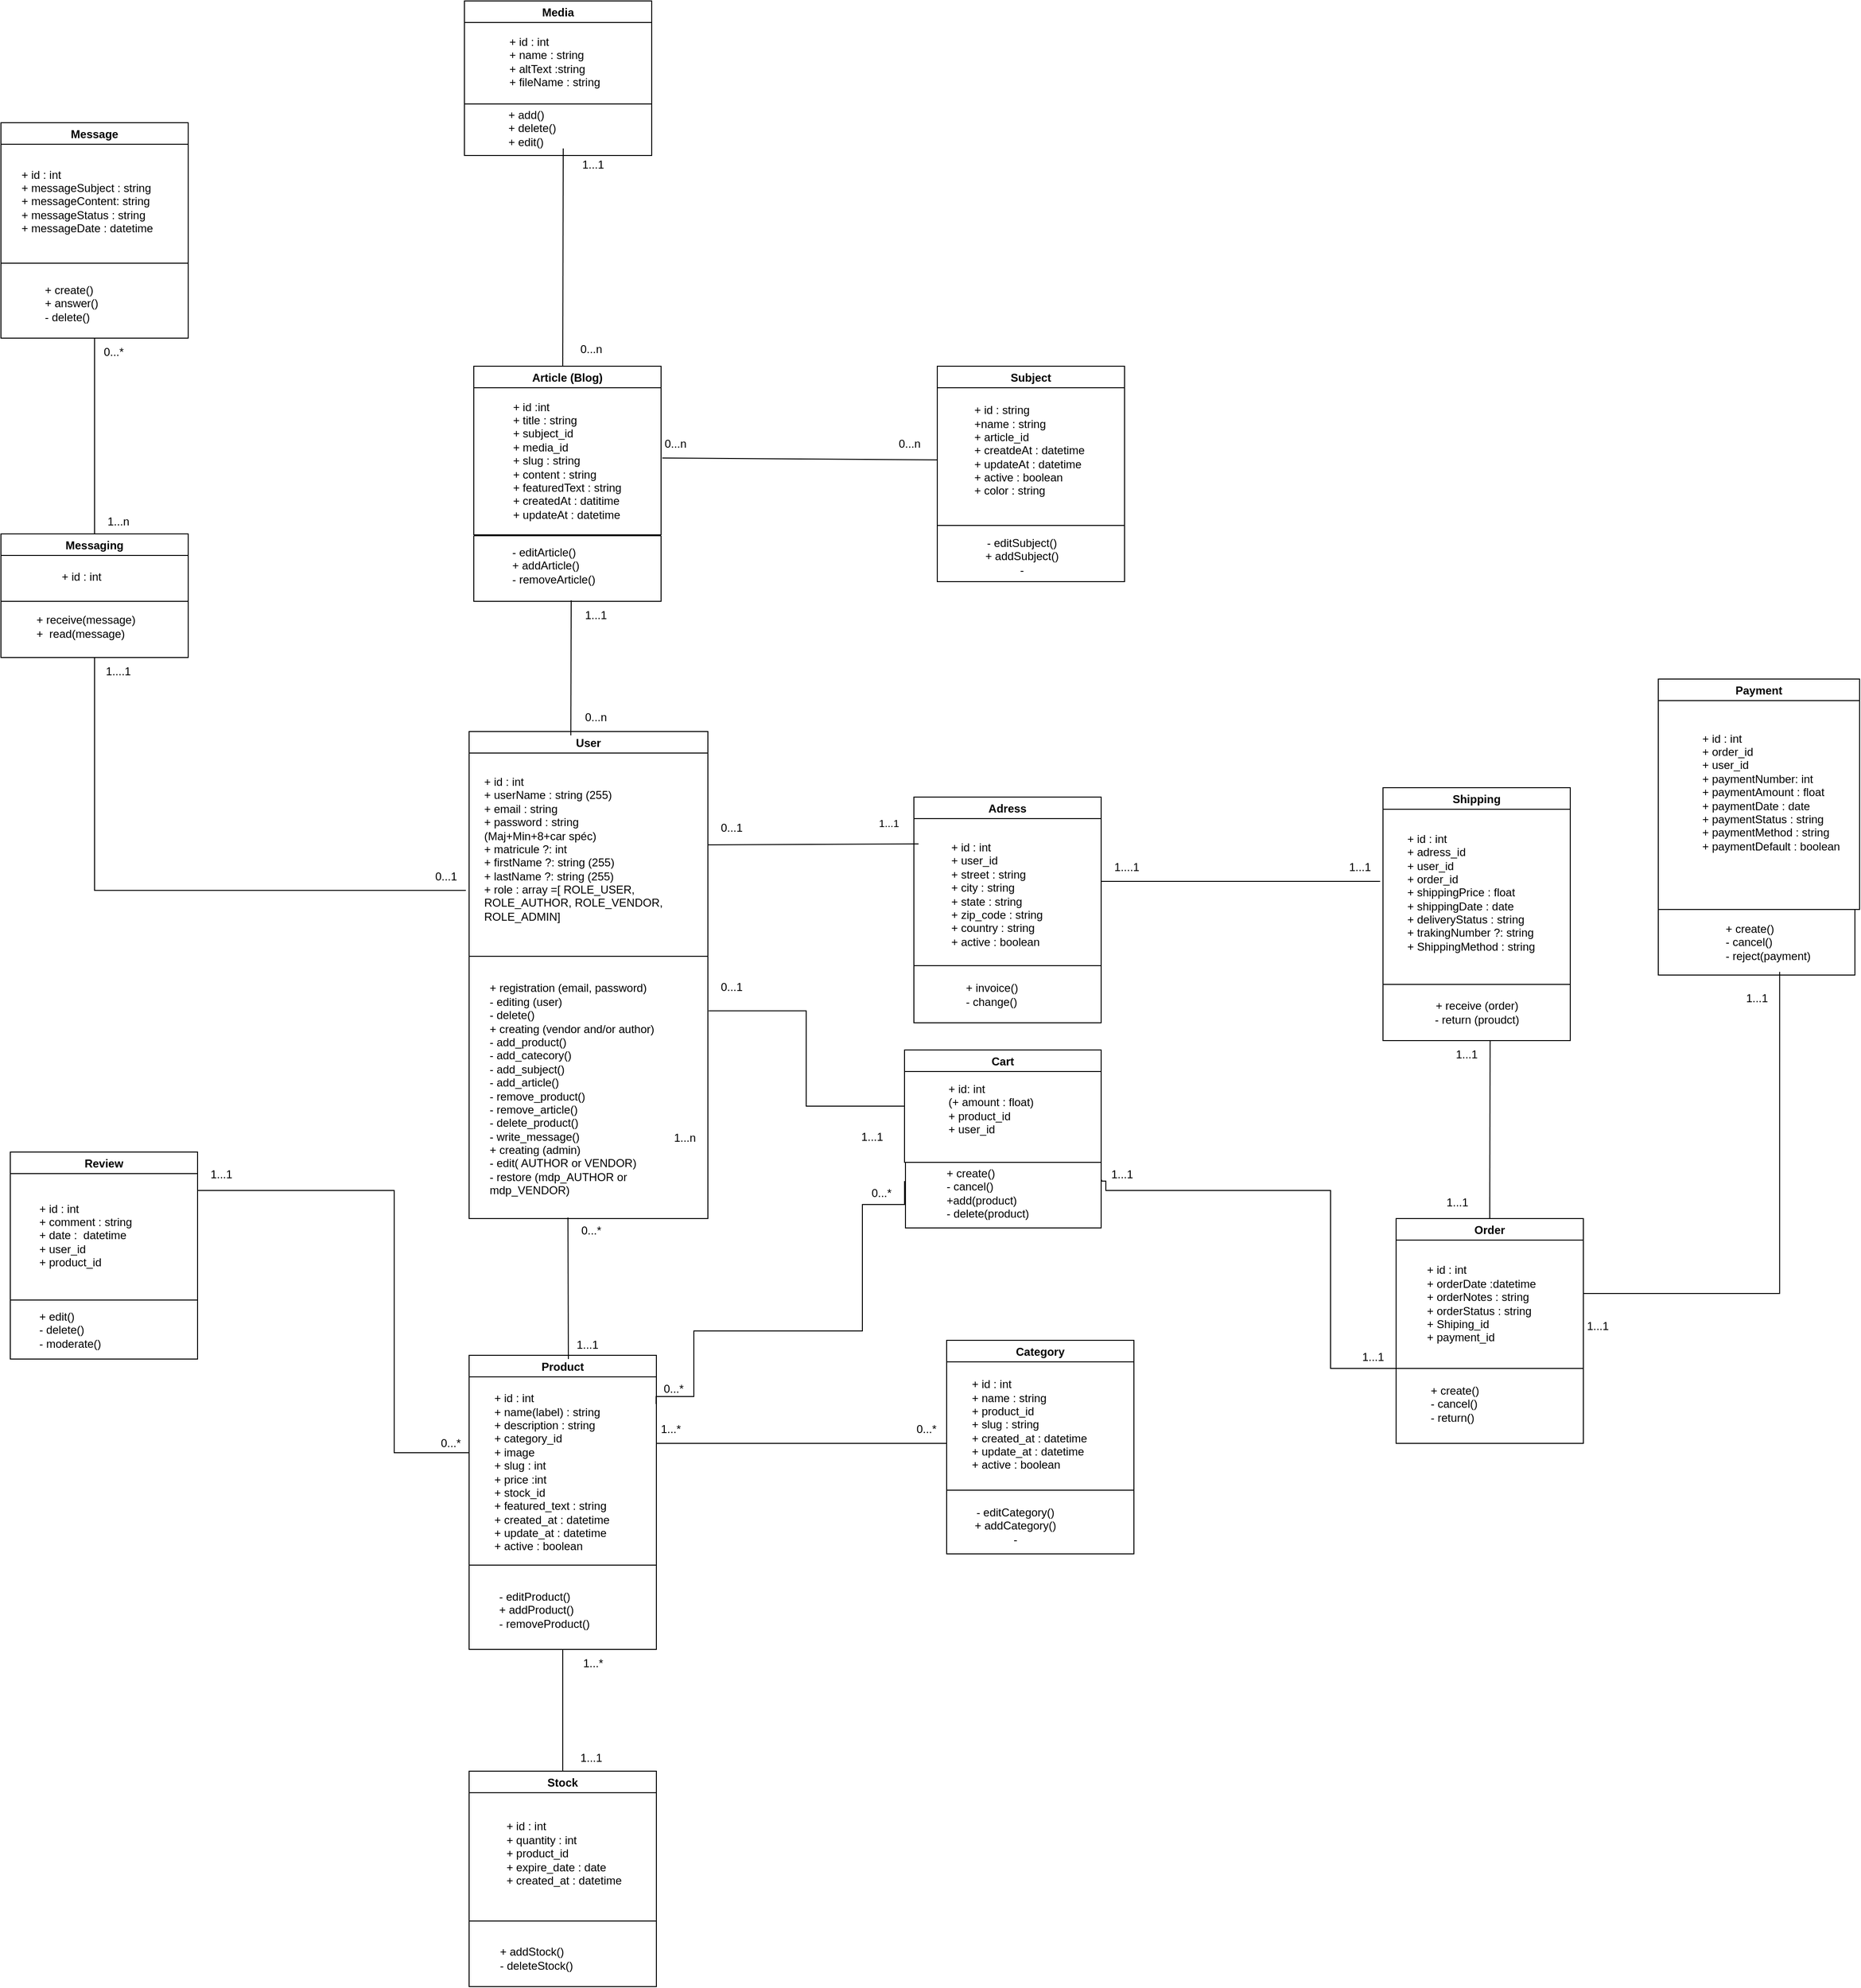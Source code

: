 <mxfile version="22.1.21" type="github">
  <diagram name="Page-1" id="9lptGY3JfKgQoynIDlKW">
    <mxGraphModel dx="2442" dy="2218" grid="1" gridSize="10" guides="1" tooltips="1" connect="1" arrows="1" fold="1" page="1" pageScale="1" pageWidth="827" pageHeight="1169" math="0" shadow="0">
      <root>
        <mxCell id="0" />
        <mxCell id="1" parent="0" />
        <mxCell id="57ZAFF70KlD8jZ9FpLFW-1" value="Product" style="swimlane;" vertex="1" parent="1">
          <mxGeometry x="100" y="386" width="200" height="224" as="geometry" />
        </mxCell>
        <mxCell id="57ZAFF70KlD8jZ9FpLFW-18" value="+ id : int&lt;br&gt;+ name(label) : string&amp;nbsp;&lt;br&gt;+ description : string&lt;br&gt;+ category_id&lt;br&gt;+ image&lt;br&gt;+ slug : int&lt;br&gt;+ price :int&lt;br&gt;+ stock_id&lt;br&gt;+ featured_text : string&lt;br&gt;+ created_at : datetime&lt;br&gt;+ update_at : datetime&lt;br&gt;+ active : boolean" style="text;html=1;align=left;verticalAlign=middle;resizable=0;points=[];autosize=1;strokeColor=none;fillColor=none;" vertex="1" parent="57ZAFF70KlD8jZ9FpLFW-1">
          <mxGeometry x="25" y="29.5" width="150" height="190" as="geometry" />
        </mxCell>
        <mxCell id="57ZAFF70KlD8jZ9FpLFW-8" value="Category" style="swimlane;" vertex="1" parent="1">
          <mxGeometry x="610" y="370" width="200" height="160" as="geometry">
            <mxRectangle x="600" y="160" width="80" height="23" as="alternateBounds" />
          </mxGeometry>
        </mxCell>
        <mxCell id="57ZAFF70KlD8jZ9FpLFW-11" value="+ id : int&lt;br&gt;+ name : string&lt;br&gt;+ product_id&lt;br&gt;+ slug : string&lt;br&gt;+ created_at : datetime&lt;br&gt;+ update_at : datetime&lt;br&gt;+ active : boolean" style="text;html=1;align=left;verticalAlign=middle;resizable=0;points=[];autosize=1;strokeColor=none;fillColor=none;" vertex="1" parent="57ZAFF70KlD8jZ9FpLFW-8">
          <mxGeometry x="25" y="35" width="150" height="110" as="geometry" />
        </mxCell>
        <mxCell id="57ZAFF70KlD8jZ9FpLFW-16" value="" style="endArrow=none;html=1;rounded=0;" edge="1" parent="1">
          <mxGeometry width="50" height="50" relative="1" as="geometry">
            <mxPoint x="300" y="480" as="sourcePoint" />
            <mxPoint x="610" y="480" as="targetPoint" />
          </mxGeometry>
        </mxCell>
        <mxCell id="57ZAFF70KlD8jZ9FpLFW-19" value="Stock" style="swimlane;rounded=0;gradientColor=none;" vertex="1" parent="1">
          <mxGeometry x="100" y="830" width="200" height="160" as="geometry" />
        </mxCell>
        <mxCell id="57ZAFF70KlD8jZ9FpLFW-22" value="&lt;div style=&quot;text-align: left;&quot;&gt;&lt;span style=&quot;background-color: initial;&quot;&gt;+ id : int&lt;/span&gt;&lt;/div&gt;&lt;div style=&quot;text-align: left;&quot;&gt;&lt;span style=&quot;background-color: initial;&quot;&gt;+ quantity : int&lt;/span&gt;&lt;/div&gt;&lt;div style=&quot;text-align: left;&quot;&gt;&lt;span style=&quot;background-color: initial;&quot;&gt;+ product_id&lt;/span&gt;&lt;/div&gt;&lt;div style=&quot;text-align: left;&quot;&gt;&lt;span style=&quot;background-color: initial;&quot;&gt;+ expire_date : date&lt;/span&gt;&lt;/div&gt;&lt;div style=&quot;text-align: left;&quot;&gt;&lt;span style=&quot;background-color: initial;&quot;&gt;+ created_at : datetime&lt;/span&gt;&lt;/div&gt;&lt;div style=&quot;text-align: left;&quot;&gt;&lt;br&gt;&lt;/div&gt;" style="text;html=1;align=center;verticalAlign=middle;resizable=0;points=[];autosize=1;strokeColor=none;fillColor=none;" vertex="1" parent="57ZAFF70KlD8jZ9FpLFW-19">
          <mxGeometry x="26" y="45" width="150" height="100" as="geometry" />
        </mxCell>
        <mxCell id="57ZAFF70KlD8jZ9FpLFW-25" value="User" style="swimlane;rounded=0;gradientColor=none;" vertex="1" parent="1">
          <mxGeometry x="100" y="-280" width="255" height="520" as="geometry">
            <mxRectangle x="100" y="-280" width="70" height="30" as="alternateBounds" />
          </mxGeometry>
        </mxCell>
        <mxCell id="57ZAFF70KlD8jZ9FpLFW-29" value="&lt;div style=&quot;text-align: left;&quot;&gt;&lt;span style=&quot;background-color: initial;&quot;&gt;+ id : int&lt;/span&gt;&lt;/div&gt;&lt;div style=&quot;text-align: left;&quot;&gt;&lt;div style=&quot;border-color: var(--border-color);&quot;&gt;+ userName : string (255)&lt;/div&gt;&lt;/div&gt;&lt;div style=&quot;text-align: left;&quot;&gt;+ email : string&lt;/div&gt;&lt;div style=&quot;text-align: left;&quot;&gt;&lt;span style=&quot;background-color: initial;&quot;&gt;+ password : string&lt;/span&gt;&lt;/div&gt;&lt;div style=&quot;text-align: left;&quot;&gt;&lt;span style=&quot;background-color: initial;&quot;&gt;(Maj+Min+8+car spéc)&lt;/span&gt;&lt;/div&gt;&lt;div style=&quot;text-align: left;&quot;&gt;&lt;span style=&quot;background-color: initial;&quot;&gt;+ matricule ?: int&lt;/span&gt;&lt;/div&gt;&lt;div style=&quot;text-align: left;&quot;&gt;&lt;span style=&quot;background-color: initial;&quot;&gt;+ firstName ?: string (255)&lt;/span&gt;&lt;br&gt;&lt;/div&gt;&lt;div style=&quot;text-align: left;&quot;&gt;&lt;span style=&quot;background-color: initial;&quot;&gt;+ lastName ?: string (255)&lt;/span&gt;&lt;/div&gt;&lt;div style=&quot;text-align: left;&quot;&gt;&lt;span style=&quot;background-color: initial;&quot;&gt;+ role : array =[ ROLE_USER,&amp;nbsp;&lt;/span&gt;&lt;/div&gt;&lt;div style=&quot;text-align: left;&quot;&gt;&lt;span style=&quot;background-color: initial;&quot;&gt;ROLE_AUTHOR, ROLE_VENDOR,&lt;/span&gt;&lt;/div&gt;&lt;div style=&quot;text-align: left;&quot;&gt;&lt;span style=&quot;background-color: initial;&quot;&gt;ROLE_ADMIN]&lt;/span&gt;&lt;/div&gt;&lt;span style=&quot;color: rgba(0, 0, 0, 0); font-family: monospace; font-size: 0px; text-align: start;&quot;&gt;%3CmxGraphModel%3E%3Croot%3E%3CmxCell%20id%3D%220%22%2F%3E%3CmxCell%20id%3D%221%22%20parent%3D%220%22%2F%3E%3CmxCell%20id%3D%222%22%20value%3D%22Product%22%20style%3D%22swimlane%3B%22%20vertex%3D%221%22%20parent%3D%221%22%3E%3CmxGeometry%20x%3D%22100%22%20y%3D%22161%22%20width%3D%22200%22%20height%3D%22249%22%20as%3D%22geometry%22%2F%3E%3C%2FmxCell%3E%3CmxCell%20id%3D%223%22%20value%3D%22Product_id%22%20style%3D%22text%3Bhtml%3D1%3Balign%3Dcenter%3BverticalAlign%3Dmiddle%3Bresizable%3D0%3Bpoints%3D%5B%5D%3Bautosize%3D1%3BstrokeColor%3Dnone%3BfillColor%3Dnone%3B%22%20vertex%3D%221%22%20parent%3D%222%22%3E%3CmxGeometry%20x%3D%2215%22%20y%3D%2224%22%20width%3D%2280%22%20height%3D%2230%22%20as%3D%22geometry%22%2F%3E%3C%2FmxCell%3E%3CmxCell%20id%3D%224%22%20value%3D%22Product_Name%22%20style%3D%22text%3Bhtml%3D1%3Balign%3Dcenter%3BverticalAlign%3Dmiddle%3Bresizable%3D0%3Bpoints%3D%5B%5D%3Bautosize%3D1%3BstrokeColor%3Dnone%3BfillColor%3Dnone%3B%22%20vertex%3D%221%22%20parent%3D%222%22%3E%3CmxGeometry%20x%3D%2215%22%20y%3D%2241%22%20width%3D%22100%22%20height%3D%2230%22%20as%3D%22geometry%22%2F%3E%3C%2FmxCell%3E%3CmxCell%20id%3D%225%22%20value%3D%22Product_slug%22%20style%3D%22text%3Bhtml%3D1%3Balign%3Dcenter%3BverticalAlign%3Dmiddle%3Bresizable%3D0%3Bpoints%3D%5B%5D%3Bautosize%3D1%3BstrokeColor%3Dnone%3BfillColor%3Dnone%3B%22%20vertex%3D%221%22%20parent%3D%222%22%3E%3CmxGeometry%20x%3D%2214%22%20y%3D%22151%22%20width%3D%2290%22%20height%3D%2230%22%20as%3D%22geometry%22%2F%3E%3C%2FmxCell%3E%3CmxCell%20id%3D%226%22%20value%3D%22Product_description%22%20style%3D%22text%3Bhtml%3D1%3Balign%3Dcenter%3BverticalAlign%3Dmiddle%3Bresizable%3D0%3Bpoints%3D%5B%5D%3Bautosize%3D1%3BstrokeColor%3Dnone%3BfillColor%3Dnone%3B%22%20vertex%3D%221%22%20parent%3D%222%22%3E%3CmxGeometry%20x%3D%2213%22%20y%3D%2299%22%20width%3D%22130%22%20height%3D%2230%22%20as%3D%22geometry%22%2F%3E%3C%2FmxCell%3E%3CmxCell%20id%3D%227%22%20value%3D%22Product_active%22%20style%3D%22text%3Bhtml%3D1%3Balign%3Dcenter%3BverticalAlign%3Dmiddle%3Bresizable%3D0%3Bpoints%3D%5B%5D%3Bautosize%3D1%3BstrokeColor%3Dnone%3BfillColor%3Dnone%3B%22%20vertex%3D%221%22%20parent%3D%222%22%3E%3CmxGeometry%20x%3D%2213%22%20y%3D%22219%22%20width%3D%22100%22%20height%3D%2230%22%20as%3D%22geometry%22%2F%3E%3C%2FmxCell%3E%3CmxCell%20id%3D%228%22%20value%3D%22Product_image%22%20style%3D%22text%3Bhtml%3D1%3Balign%3Dcenter%3BverticalAlign%3Dmiddle%3Bresizable%3D0%3Bpoints%3D%5B%5D%3Bautosize%3D1%3BstrokeColor%3Dnone%3BfillColor%3Dnone%3B%22%20vertex%3D%221%22%20parent%3D%222%22%3E%3CmxGeometry%20x%3D%2215%22%20y%3D%2281%22%20width%3D%22100%22%20height%3D%2230%22%20as%3D%22geometry%22%2F%3E%3C%2FmxCell%3E%3CmxCell%20id%3D%229%22%20value%3D%22Category%22%20style%3D%22swimlane%3B%22%20vertex%3D%221%22%20parent%3D%221%22%3E%3CmxGeometry%20x%3D%22620%22%20y%3D%22350%22%20width%3D%22200%22%20height%3D%22200%22%20as%3D%22geometry%22%3E%3CmxRectangle%20x%3D%22600%22%20y%3D%22160%22%20width%3D%2280%22%20height%3D%2223%22%20as%3D%22alternateBounds%22%2F%3E%3C%2FmxGeometry%3E%3C%2FmxCell%3E%3CmxCell%20id%3D%2210%22%20value%3D%22Category_id%22%20style%3D%22text%3Bhtml%3D1%3Balign%3Dleft%3BverticalAlign%3Dmiddle%3Bresizable%3D0%3Bpoints%3D%5B%5D%3Bautosize%3D1%3BstrokeColor%3Dnone%3BfillColor%3Dnone%3B%22%20vertex%3D%221%22%20parent%3D%229%22%3E%3CmxGeometry%20x%3D%2251%22%20y%3D%2235%22%20width%3D%2290%22%20height%3D%2230%22%20as%3D%22geometry%22%2F%3E%3C%2FmxCell%3E%3CmxCell%20id%3D%2211%22%20value%3D%22Category_Name%22%20style%3D%22text%3Bhtml%3D1%3Balign%3Dcenter%3BverticalAlign%3Dmiddle%3Bresizable%3D0%3Bpoints%3D%5B%5D%3Bautosize%3D1%3BstrokeColor%3Dnone%3BfillColor%3Dnone%3B%22%20vertex%3D%221%22%20parent%3D%229%22%3E%3CmxGeometry%20x%3D%2240%22%20y%3D%2261%22%20width%3D%22110%22%20height%3D%2230%22%20as%3D%22geometry%22%2F%3E%3C%2FmxCell%3E%3CmxCell%20id%3D%2212%22%20value%3D%22Category_active%22%20style%3D%22text%3Bhtml%3D1%3Balign%3Dcenter%3BverticalAlign%3Dmiddle%3Bresizable%3D0%3Bpoints%3D%5B%5D%3Bautosize%3D1%3BstrokeColor%3Dnone%3BfillColor%3Dnone%3B%22%20vertex%3D%221%22%20parent%3D%229%22%3E%3CmxGeometry%20x%3D%2237%22%20y%3D%22161%22%20width%3D%22110%22%20height%3D%2230%22%20as%3D%22geometry%22%2F%3E%3C%2FmxCell%3E%3CmxCell%20id%3D%2213%22%20value%3D%22Category_slug%22%20style%3D%22text%3Bhtml%3D1%3Balign%3Dcenter%3BverticalAlign%3Dmiddle%3Bresizable%3D0%3Bpoints%3D%5B%5D%3Bautosize%3D1%3BstrokeColor%3Dnone%3BfillColor%3Dnone%3B%22%20vertex%3D%221%22%20parent%3D%229%22%3E%3CmxGeometry%20x%3D%2240%22%20y%3D%2285%22%20width%3D%22100%22%20height%3D%2230%22%20as%3D%22geometry%22%2F%3E%3C%2FmxCell%3E%3CmxCell%20id%3D%2214%22%20value%3D%22Category_updated_at%22%20style%3D%22text%3Bhtml%3D1%3Balign%3Dcenter%3BverticalAlign%3Dmiddle%3Bresizable%3D0%3Bpoints%3D%5B%5D%3Bautosize%3D1%3BstrokeColor%3Dnone%3BfillColor%3Dnone%3B%22%20vertex%3D%221%22%20parent%3D%229%22%3E%3CmxGeometry%20x%3D%2237%22%20y%3D%22131%22%20width%3D%22140%22%20height%3D%2230%22%20as%3D%22geometry%22%2F%3E%3C%2FmxCell%3E%3CmxCell%20id%3D%2215%22%20value%3D%22Category_created_at%22%20style%3D%22text%3Bhtml%3D1%3Balign%3Dcenter%3BverticalAlign%3Dmiddle%3Bresizable%3D0%3Bpoints%3D%5B%5D%3Bautosize%3D1%3BstrokeColor%3Dnone%3BfillColor%3Dnone%3B%22%20vertex%3D%221%22%20parent%3D%229%22%3E%3CmxGeometry%20x%3D%2237%22%20y%3D%22101%22%20width%3D%22140%22%20height%3D%2230%22%20as%3D%22geometry%22%2F%3E%3C%2FmxCell%3E%3CmxCell%20id%3D%2216%22%20value%3D%22Belongs%20to%22%20style%3D%22swimlane%3BgradientColor%3Dnone%3Brounded%3D1%3BstartSize%3D55%3B%22%20vertex%3D%221%22%20parent%3D%221%22%3E%3CmxGeometry%20x%3D%22370%22%20y%3D%22320%22%20width%3D%22130%22%20height%3D%2290%22%20as%3D%22geometry%22%2F%3E%3C%2FmxCell%3E%3CmxCell%20id%3D%2217%22%20value%3D%22%22%20style%3D%22endArrow%3Dnone%3Bhtml%3D1%3Brounded%3D0%3BexitX%3D1%3BexitY%3D0.5%3BexitDx%3D0%3BexitDy%3D0%3BedgeStyle%3DorthogonalEdgeStyle%3B%22%20edge%3D%221%22%20source%3D%2216%22%20parent%3D%221%22%3E%3CmxGeometry%20width%3D%2250%22%20height%3D%2250%22%20relative%3D%221%22%20as%3D%22geometry%22%3E%3CmxPoint%20x%3D%22540%22%20y%3D%22285%22%20as%3D%22sourcePoint%22%2F%3E%3CmxPoint%20x%3D%22620%22%20y%3D%22420%22%20as%3D%22targetPoint%22%2F%3E%3CArray%20as%3D%22points%22%3E%3CmxPoint%20x%3D%22580%22%20y%3D%22365%22%2F%3E%3CmxPoint%20x%3D%22580%22%20y%3D%22420%22%2F%3E%3C%2FArray%3E%3C%2FmxGeometry%3E%3C%2FmxCell%3E%3CmxCell%20id%3D%2218%22%20value%3D%22%22%20style%3D%22endArrow%3Dnone%3Bhtml%3D1%3Brounded%3D0%3BentryX%3D0%3BentryY%3D0.5%3BentryDx%3D0%3BentryDy%3D0%3BedgeStyle%3DorthogonalEdgeStyle%3B%22%20edge%3D%221%22%20target%3D%2216%22%20parent%3D%221%22%3E%3CmxGeometry%20width%3D%2250%22%20height%3D%2250%22%20relative%3D%221%22%20as%3D%22geometry%22%3E%3CmxPoint%20x%3D%22300%22%20y%3D%22260%22%20as%3D%22sourcePoint%22%2F%3E%3CmxPoint%20x%3D%22380%22%20y%3D%22250%22%20as%3D%22targetPoint%22%2F%3E%3C%2FmxGeometry%3E%3C%2FmxCell%3E%3CmxCell%20id%3D%2219%22%20value%3D%22Product_created_at%22%20style%3D%22text%3Bhtml%3D1%3Balign%3Dcenter%3BverticalAlign%3Dmiddle%3Bresizable%3D0%3Bpoints%3D%5B%5D%3Bautosize%3D1%3BstrokeColor%3Dnone%3BfillColor%3Dnone%3B%22%20vertex%3D%221%22%20parent%3D%221%22%3E%3CmxGeometry%20x%3D%22111%22%20y%3D%22333%22%20width%3D%22130%22%20height%3D%2230%22%20as%3D%22geometry%22%2F%3E%3C%2FmxCell%3E%3CmxCell%20id%3D%2220%22%20value%3D%22Stock%22%20style%3D%22swimlane%3Brounded%3D0%3BgradientColor%3Dnone%3B%22%20vertex%3D%221%22%20parent%3D%221%22%3E%3CmxGeometry%20x%3D%22100%22%20y%3D%22600%22%20width%3D%22200%22%20height%3D%22200%22%20as%3D%22geometry%22%2F%3E%3C%2FmxCell%3E%3CmxCell%20id%3D%2221%22%20value%3D%22Stock_quantity%22%20style%3D%22text%3Bhtml%3D1%3Balign%3Dcenter%3BverticalAlign%3Dmiddle%3Bresizable%3D0%3Bpoints%3D%5B%5D%3Bautosize%3D1%3BstrokeColor%3Dnone%3BfillColor%3Dnone%3B%22%20vertex%3D%221%22%20parent%3D%2220%22%3E%3CmxGeometry%20x%3D%2236%22%20y%3D%2291%22%20width%3D%22100%22%20height%3D%2230%22%20as%3D%22geometry%22%2F%3E%3C%2FmxCell%3E%3CmxCell%20id%3D%2222%22%20value%3D%22Stock_expire_date%22%20style%3D%22text%3Bhtml%3D1%3Balign%3Dcenter%3BverticalAlign%3Dmiddle%3Bresizable%3D0%3Bpoints%3D%5B%5D%3Bautosize%3D1%3BstrokeColor%3Dnone%3BfillColor%3Dnone%3B%22%20vertex%3D%221%22%20parent%3D%2220%22%3E%3CmxGeometry%20x%3D%2237%22%20y%3D%2261%22%20width%3D%22120%22%20height%3D%2230%22%20as%3D%22geometry%22%2F%3E%3C%2FmxCell%3E%3CmxCell%20id%3D%2223%22%20value%3D%22Stock_upload_at%22%20style%3D%22text%3Bhtml%3D1%3Balign%3Dcenter%3BverticalAlign%3Dmiddle%3Bresizable%3D0%3Bpoints%3D%5B%5D%3Bautosize%3D1%3BstrokeColor%3Dnone%3BfillColor%3Dnone%3B%22%20vertex%3D%221%22%20parent%3D%2220%22%3E%3CmxGeometry%20x%3D%2235%22%20y%3D%22157%22%20width%3D%22110%22%20height%3D%2230%22%20as%3D%22geometry%22%2F%3E%3C%2FmxCell%3E%3CmxCell%20id%3D%2224%22%20value%3D%22Stock_id%22%20style%3D%22text%3Bhtml%3D1%3Balign%3Dcenter%3BverticalAlign%3Dmiddle%3Bresizable%3D0%3Bpoints%3D%5B%5D%3Bautosize%3D1%3BstrokeColor%3Dnone%3BfillColor%3Dnone%3B%22%20vertex%3D%221%22%20parent%3D%2220%22%3E%3CmxGeometry%20x%3D%2237%22%20y%3D%2231%22%20width%3D%2270%22%20height%3D%2230%22%20as%3D%22geometry%22%2F%3E%3C%2FmxCell%3E%3CmxCell%20id%3D%2225%22%20value%3D%22%22%20style%3D%22endArrow%3Dnone%3Bhtml%3D1%3Brounded%3D0%3BentryX%3D0.5%3BentryY%3D1%3BentryDx%3D0%3BentryDy%3D0%3B%22%20edge%3D%221%22%20target%3D%222%22%20parent%3D%221%22%3E%3CmxGeometry%20width%3D%2250%22%20height%3D%2250%22%20relative%3D%221%22%20as%3D%22geometry%22%3E%3CmxPoint%20x%3D%22200%22%20y%3D%22450%22%20as%3D%22sourcePoint%22%2F%3E%3CmxPoint%20x%3D%22190%22%20y%3D%22360%22%20as%3D%22targetPoint%22%2F%3E%3C%2FmxGeometry%3E%3C%2FmxCell%3E%3CmxCell%20id%3D%2226%22%20value%3D%22User%22%20style%3D%22swimlane%3Brounded%3D0%3BgradientColor%3Dnone%3B%22%20vertex%3D%221%22%20parent%3D%221%22%3E%3CmxGeometry%20x%3D%22100%22%20y%3D%22-280%22%20width%3D%22210%22%20height%3D%22240%22%20as%3D%22geometry%22%2F%3E%3C%2FmxCell%3E%3CmxCell%20id%3D%2227%22%20value%3D%22User_email%22%20style%3D%22text%3Bhtml%3D1%3Balign%3Dcenter%3BverticalAlign%3Dmiddle%3Bresizable%3D0%3Bpoints%3D%5B%5D%3Bautosize%3D1%3BstrokeColor%3Dnone%3BfillColor%3Dnone%3B%22%20vertex%3D%221%22%20parent%3D%2226%22%3E%3CmxGeometry%20x%3D%2241%22%20y%3D%22120%22%20width%3D%2280%22%20height%3D%2230%22%20as%3D%22geometry%22%2F%3E%3C%2FmxCell%3E%3CmxCell%20id%3D%2228%22%20value%3D%22User_role%22%20style%3D%22text%3Bhtml%3D1%3Balign%3Dcenter%3BverticalAlign%3Dmiddle%3Bresizable%3D0%3Bpoints%3D%5B%5D%3Bautosize%3D1%3BstrokeColor%3Dnone%3BfillColor%3Dnone%3B%22%20vertex%3D%221%22%20parent%3D%2226%22%3E%3CmxGeometry%20x%3D%2239%22%20y%3D%22140%22%20width%3D%2280%22%20height%3D%2230%22%20as%3D%22geometry%22%2F%3E%3C%2FmxCell%3E%3CmxCell%20id%3D%2229%22%20value%3D%22User_FirstName%22%20style%3D%22text%3Bhtml%3D1%3Balign%3Dcenter%3BverticalAlign%3Dmiddle%3Bresizable%3D0%3Bpoints%3D%5B%5D%3Bautosize%3D1%3BstrokeColor%3Dnone%3BfillColor%3Dnone%3B%22%20vertex%3D%221%22%20parent%3D%2226%22%3E%3CmxGeometry%20x%3D%2236%22%20y%3D%2258%22%20width%3D%22110%22%20height%3D%2230%22%20as%3D%22geometry%22%2F%3E%3C%2FmxCell%3E%3CmxCell%20id%3D%2230%22%20value%3D%22User_id%22%20style%3D%22text%3Bhtml%3D1%3Balign%3Dcenter%3BverticalAlign%3Dmiddle%3Bresizable%3D0%3Bpoints%3D%5B%5D%3Bautosize%3D1%3BstrokeColor%3Dnone%3BfillColor%3Dnone%3B%22%20vertex%3D%221%22%20parent%3D%2226%22%3E%3CmxGeometry%20x%3D%2241%22%20y%3D%2234%22%20width%3D%2260%22%20height%3D%2230%22%20as%3D%22geometry%22%2F%3E%3C%2FmxCell%3E%3CmxCell%20id%3D%2231%22%20value%3D%22User_matricule%22%20style%3D%22text%3Bhtml%3D1%3Balign%3Dcenter%3BverticalAlign%3Dmiddle%3Bresizable%3D0%3Bpoints%3D%5B%5D%3Bautosize%3D1%3BstrokeColor%3Dnone%3BfillColor%3Dnone%3B%22%20vertex%3D%221%22%20parent%3D%2226%22%3E%3CmxGeometry%20x%3D%2237%22%20y%3D%22160%22%20width%3D%22100%22%20height%3D%2230%22%20as%3D%22geometry%22%2F%3E%3C%2FmxCell%3E%3CmxCell%20id%3D%2232%22%20value%3D%22User_username%22%20style%3D%22text%3Bhtml%3D1%3Balign%3Dcenter%3BverticalAlign%3Dmiddle%3Bresizable%3D0%3Bpoints%3D%5B%5D%3Bautosize%3D1%3BstrokeColor%3Dnone%3BfillColor%3Dnone%3B%22%20vertex%3D%221%22%20parent%3D%2226%22%3E%3CmxGeometry%20x%3D%2237%22%20y%3D%2298%22%20width%3D%22110%22%20height%3D%2230%22%20as%3D%22geometry%22%2F%3E%3C%2FmxCell%3E%3CmxCell%20id%3D%2233%22%20value%3D%22User_sales_advisor%22%20style%3D%22text%3Bhtml%3D1%3Balign%3Dcenter%3BverticalAlign%3Dmiddle%3Bresizable%3D0%3Bpoints%3D%5B%5D%3Bautosize%3D1%3BstrokeColor%3Dnone%3BfillColor%3Dnone%3B%22%20vertex%3D%221%22%20parent%3D%2226%22%3E%3CmxGeometry%20x%3D%2227%22%20y%3D%22210%22%20width%3D%22130%22%20height%3D%2230%22%20as%3D%22geometry%22%2F%3E%3C%2FmxCell%3E%3CmxCell%20id%3D%2234%22%20value%3D%22User_password%22%20style%3D%22text%3Bhtml%3D1%3Balign%3Dcenter%3BverticalAlign%3Dmiddle%3Bresizable%3D0%3Bpoints%3D%5B%5D%3Bautosize%3D1%3BstrokeColor%3Dnone%3BfillColor%3Dnone%3B%22%20vertex%3D%221%22%20parent%3D%2226%22%3E%3CmxGeometry%20x%3D%2234%22%20y%3D%22190%22%20width%3D%22110%22%20height%3D%2230%22%20as%3D%22geometry%22%2F%3E%3C%2FmxCell%3E%3CmxCell%20id%3D%2235%22%20value%3D%22User_lastName%22%20style%3D%22text%3Bhtml%3D1%3Balign%3Dcenter%3BverticalAlign%3Dmiddle%3Bresizable%3D0%3Bpoints%3D%5B%5D%3Bautosize%3D1%3BstrokeColor%3Dnone%3BfillColor%3Dnone%3B%22%20vertex%3D%221%22%20parent%3D%2226%22%3E%3CmxGeometry%20x%3D%2233%22%20y%3D%2278%22%20width%3D%22110%22%20height%3D%2230%22%20as%3D%22geometry%22%2F%3E%3C%2FmxCell%3E%3CmxCell%20id%3D%2236%22%20value%3D%22%22%20style%3D%22endArrow%3Dnone%3Bhtml%3D1%3Brounded%3D0%3B%22%20edge%3D%221%22%20parent%3D%221%22%3E%3CmxGeometry%20width%3D%2250%22%20height%3D%2250%22%20relative%3D%221%22%20as%3D%22geometry%22%3E%3CmxPoint%20x%3D%22200%22%20y%3D%22160%22%20as%3D%22sourcePoint%22%2F%3E%3CmxPoint%20x%3D%22200%22%20y%3D%22110%22%20as%3D%22targetPoint%22%2F%3E%3C%2FmxGeometry%3E%3C%2FmxCell%3E%3CmxCell%20id%3D%2237%22%20value%3D%22Product_updated_at%22%20style%3D%22text%3Bhtml%3D1%3Balign%3Dcenter%3BverticalAlign%3Dmiddle%3Bresizable%3D0%3Bpoints%3D%5B%5D%3Bautosize%3D1%3BstrokeColor%3Dnone%3BfillColor%3Dnone%3B%22%20vertex%3D%221%22%20parent%3D%221%22%3E%3CmxGeometry%20x%3D%22111%22%20y%3D%22356%22%20width%3D%22130%22%20height%3D%2230%22%20as%3D%22geometry%22%2F%3E%3C%2FmxCell%3E%3CmxCell%20id%3D%2238%22%20value%3D%22Create%22%20style%3D%22swimlane%3BgradientColor%3Dnone%3Brounded%3D1%3BstartSize%3D50%3B%22%20vertex%3D%221%22%20parent%3D%221%22%3E%3CmxGeometry%20x%3D%22115%22%20y%3D%2220%22%20width%3D%22170%22%20height%3D%2290%22%20as%3D%22geometry%22%2F%3E%3C%2FmxCell%3E%3CmxCell%20id%3D%2239%22%20value%3D%22%22%20style%3D%22endArrow%3Dnone%3Bhtml%3D1%3Brounded%3D0%3B%22%20edge%3D%221%22%20parent%3D%221%22%3E%3CmxGeometry%20width%3D%2250%22%20height%3D%2250%22%20relative%3D%221%22%20as%3D%22geometry%22%3E%3CmxPoint%20x%3D%22196%22%20y%3D%2220%22%20as%3D%22sourcePoint%22%2F%3E%3CmxPoint%20x%3D%22196%22%20y%3D%22-40%22%20as%3D%22targetPoint%22%2F%3E%3C%2FmxGeometry%3E%3C%2FmxCell%3E%3CmxCell%20id%3D%2240%22%20value%3D%22Cart%22%20style%3D%22swimlane%3Brounded%3D0%3BgradientColor%3Dnone%3B%22%20vertex%3D%221%22%20parent%3D%221%22%3E%3CmxGeometry%20x%3D%22572%22%20y%3D%22-270%22%20width%3D%22210%22%20height%3D%22220%22%20as%3D%22geometry%22%2F%3E%3C%2FmxCell%3E%3CmxCell%20id%3D%2241%22%20value%3D%22Cart_id%22%20style%3D%22text%3Bhtml%3D1%3Balign%3Dcenter%3BverticalAlign%3Dmiddle%3Bresizable%3D0%3Bpoints%3D%5B%5D%3Bautosize%3D1%3BstrokeColor%3Dnone%3BfillColor%3Dnone%3B%22%20vertex%3D%221%22%20parent%3D%2240%22%3E%3CmxGeometry%20x%3D%2235%22%20y%3D%2232%22%20width%3D%2260%22%20height%3D%2230%22%20as%3D%22geometry%22%2F%3E%3C%2FmxCell%3E%3CmxCell%20id%3D%2242%22%20value%3D%22Cart_total%22%20style%3D%22text%3Bhtml%3D1%3Balign%3Dcenter%3BverticalAlign%3Dmiddle%3Bresizable%3D0%3Bpoints%3D%5B%5D%3Bautosize%3D1%3BstrokeColor%3Dnone%3BfillColor%3Dnone%3B%22%20vertex%3D%221%22%20parent%3D%2240%22%3E%3CmxGeometry%20x%3D%2232%22%20y%3D%2262%22%20width%3D%2280%22%20height%3D%2230%22%20as%3D%22geometry%22%2F%3E%3C%2FmxCell%3E%3CmxCell%20id%3D%2243%22%20value%3D%22Cart_created_at%22%20style%3D%22text%3Bhtml%3D1%3Balign%3Dcenter%3BverticalAlign%3Dmiddle%3Bresizable%3D0%3Bpoints%3D%5B%5D%3Bautosize%3D1%3BstrokeColor%3Dnone%3BfillColor%3Dnone%3B%22%20vertex%3D%221%22%20parent%3D%2240%22%3E%3CmxGeometry%20x%3D%2232%22%20y%3D%22120%22%20width%3D%22110%22%20height%3D%2230%22%20as%3D%22geometry%22%2F%3E%3C%2FmxCell%3E%3CmxCell%20id%3D%2244%22%20value%3D%22Contains%22%20style%3D%22swimlane%3BgradientColor%3Dnone%3Brounded%3D1%3BstartSize%3D35%3B%22%20vertex%3D%221%22%20parent%3D%221%22%3E%3CmxGeometry%20x%3D%22360%22%20y%3D%22-205%22%20width%3D%22170%22%20height%3D%2290%22%20as%3D%22geometry%22%2F%3E%3C%2FmxCell%3E%3CmxCell%20id%3D%2245%22%20value%3D%22Article%20(Blog)%22%20style%3D%22swimlane%3B%22%20vertex%3D%221%22%20parent%3D%221%22%3E%3CmxGeometry%20x%3D%22105%22%20y%3D%22-670%22%20width%3D%22200%22%20height%3D%22220%22%20as%3D%22geometry%22%2F%3E%3C%2FmxCell%3E%3CmxCell%20id%3D%2246%22%20value%3D%22Article_id%22%20style%3D%22text%3Bhtml%3D1%3Balign%3Dcenter%3BverticalAlign%3Dmiddle%3Bresizable%3D0%3Bpoints%3D%5B%5D%3Bautosize%3D1%3BstrokeColor%3Dnone%3BfillColor%3Dnone%3B%22%20vertex%3D%221%22%20parent%3D%2245%22%3E%3CmxGeometry%20x%3D%2226%22%20y%3D%2226%22%20width%3D%2270%22%20height%3D%2230%22%20as%3D%22geometry%22%2F%3E%3C%2FmxCell%3E%3CmxCell%20id%3D%2247%22%20value%3D%22Article_title%22%20style%3D%22text%3Bhtml%3D1%3Balign%3Dcenter%3BverticalAlign%3Dmiddle%3Bresizable%3D0%3Bpoints%3D%5B%5D%3Bautosize%3D1%3BstrokeColor%3Dnone%3BfillColor%3Dnone%3B%22%20vertex%3D%221%22%20parent%3D%2245%22%3E%3CmxGeometry%20x%3D%2225%22%20y%3D%2249%22%20width%3D%2280%22%20height%3D%2230%22%20as%3D%22geometry%22%2F%3E%3C%2FmxCell%3E%3CmxCell%20id%3D%2248%22%20value%3D%22Article_slug%22%20style%3D%22text%3Bhtml%3D1%3Balign%3Dcenter%3BverticalAlign%3Dmiddle%3Bresizable%3D0%3Bpoints%3D%5B%5D%3Bautosize%3D1%3BstrokeColor%3Dnone%3BfillColor%3Dnone%3B%22%20vertex%3D%221%22%20parent%3D%2245%22%3E%3CmxGeometry%20x%3D%2223%22%20y%3D%2293%22%20width%3D%2290%22%20height%3D%2230%22%20as%3D%22geometry%22%2F%3E%3C%2FmxCell%3E%3CmxCell%20id%3D%2249%22%20value%3D%22Article_Featured_Text%22%20style%3D%22text%3Bhtml%3D1%3Balign%3Dcenter%3BverticalAlign%3Dmiddle%3Bresizable%3D0%3Bpoints%3D%5B%5D%3Bautosize%3D1%3BstrokeColor%3Dnone%3BfillColor%3Dnone%3B%22%20vertex%3D%221%22%20parent%3D%2245%22%3E%3CmxGeometry%20x%3D%2224%22%20y%3D%22118%22%20width%3D%22140%22%20height%3D%2230%22%20as%3D%22geometry%22%2F%3E%3C%2FmxCell%3E%3CmxCell%20id%3D%2250%22%20value%3D%22%22%20style%3D%22endArrow%3Dnone%3Bhtml%3D1%3Brounded%3D0%3B%22%20edge%3D%221%22%20parent%3D%2245%22%3E%3CmxGeometry%20width%3D%2250%22%20height%3D%2250%22%20relative%3D%221%22%20as%3D%22geometry%22%3E%3CmxPoint%20x%3D%22105%22%20y%3D%22260%22%20as%3D%22sourcePoint%22%2F%3E%3CmxPoint%20x%3D%22105%22%20y%3D%22220%22%20as%3D%22targetPoint%22%2F%3E%3C%2FmxGeometry%3E%3C%2FmxCell%3E%3CmxCell%20id%3D%2251%22%20value%3D%22Article_created_at%22%20style%3D%22text%3Bhtml%3D1%3Balign%3Dcenter%3BverticalAlign%3Dmiddle%3Bresizable%3D0%3Bpoints%3D%5B%5D%3Bautosize%3D1%3BstrokeColor%3Dnone%3BfillColor%3Dnone%3B%22%20vertex%3D%221%22%20parent%3D%2245%22%3E%3CmxGeometry%20x%3D%2223%22%20y%3D%22144%22%20width%3D%22120%22%20height%3D%2230%22%20as%3D%22geometry%22%2F%3E%3C%2FmxCell%3E%3CmxCell%20id%3D%2252%22%20value%3D%22Article_updated_at%22%20style%3D%22text%3Bhtml%3D1%3Balign%3Dcenter%3BverticalAlign%3Dmiddle%3Bresizable%3D0%3Bpoints%3D%5B%5D%3Bautosize%3D1%3BstrokeColor%3Dnone%3BfillColor%3Dnone%3B%22%20vertex%3D%221%22%20parent%3D%2245%22%3E%3CmxGeometry%20x%3D%2226%22%20y%3D%22170%22%20width%3D%22120%22%20height%3D%2230%22%20as%3D%22geometry%22%2F%3E%3C%2FmxCell%3E%3CmxCell%20id%3D%2253%22%20value%3D%22Article_Content%22%20style%3D%22text%3Bhtml%3D1%3Balign%3Dcenter%3BverticalAlign%3Dmiddle%3Bresizable%3D0%3Bpoints%3D%5B%5D%3Bautosize%3D1%3BstrokeColor%3Dnone%3BfillColor%3Dnone%3B%22%20vertex%3D%221%22%20parent%3D%2245%22%3E%3CmxGeometry%20x%3D%2221%22%20y%3D%2271%22%20width%3D%22110%22%20height%3D%2230%22%20as%3D%22geometry%22%2F%3E%3C%2FmxCell%3E%3CmxCell%20id%3D%2254%22%20value%3D%22Subject%22%20style%3D%22swimlane%3B%22%20vertex%3D%221%22%20parent%3D%221%22%3E%3CmxGeometry%20x%3D%22600%22%20y%3D%22-670%22%20width%3D%22200%22%20height%3D%22220%22%20as%3D%22geometry%22%3E%3CmxRectangle%20x%3D%22600%22%20y%3D%22160%22%20width%3D%2280%22%20height%3D%2223%22%20as%3D%22alternateBounds%22%2F%3E%3C%2FmxGeometry%3E%3C%2FmxCell%3E%3CmxCell%20id%3D%2255%22%20value%3D%22Subject_Id%22%20style%3D%22text%3Bhtml%3D1%3Balign%3Dleft%3BverticalAlign%3Dmiddle%3Bresizable%3D0%3Bpoints%3D%5B%5D%3Bautosize%3D1%3BstrokeColor%3Dnone%3BfillColor%3Dnone%3B%22%20vertex%3D%221%22%20parent%3D%2254%22%3E%3CmxGeometry%20x%3D%2232%22%20y%3D%2231%22%20width%3D%2280%22%20height%3D%2230%22%20as%3D%22geometry%22%2F%3E%3C%2FmxCell%3E%3CmxCell%20id%3D%2256%22%20value%3D%22Subject_name%22%20style%3D%22text%3Bhtml%3D1%3Balign%3Dcenter%3BverticalAlign%3Dmiddle%3Bresizable%3D0%3Bpoints%3D%5B%5D%3Bautosize%3D1%3BstrokeColor%3Dnone%3BfillColor%3Dnone%3B%22%20vertex%3D%221%22%20parent%3D%2254%22%3E%3CmxGeometry%20x%3D%2222%22%20y%3D%2255%22%20width%3D%22100%22%20height%3D%2230%22%20as%3D%22geometry%22%2F%3E%3C%2FmxCell%3E%3CmxCell%20id%3D%2257%22%20value%3D%22Subject_slug%22%20style%3D%22text%3Bhtml%3D1%3Balign%3Dcenter%3BverticalAlign%3Dmiddle%3Bresizable%3D0%3Bpoints%3D%5B%5D%3Bautosize%3D1%3BstrokeColor%3Dnone%3BfillColor%3Dnone%3B%22%20vertex%3D%221%22%20parent%3D%2254%22%3E%3CmxGeometry%20x%3D%2224%22%20y%3D%2280%22%20width%3D%2290%22%20height%3D%2230%22%20as%3D%22geometry%22%2F%3E%3C%2FmxCell%3E%3CmxCell%20id%3D%2258%22%20value%3D%22Subject_created_at%22%20style%3D%22text%3Bhtml%3D1%3Balign%3Dcenter%3BverticalAlign%3Dmiddle%3Bresizable%3D0%3Bpoints%3D%5B%5D%3Bautosize%3D1%3BstrokeColor%3Dnone%3BfillColor%3Dnone%3B%22%20vertex%3D%221%22%20parent%3D%2254%22%3E%3CmxGeometry%20x%3D%2218%22%20y%3D%22105%22%20width%3D%22130%22%20height%3D%2230%22%20as%3D%22geometry%22%2F%3E%3C%2FmxCell%3E%3CmxCell%20id%3D%2259%22%20value%3D%22Subject_updated_at%22%20style%3D%22text%3Bhtml%3D1%3Balign%3Dcenter%3BverticalAlign%3Dmiddle%3Bresizable%3D0%3Bpoints%3D%5B%5D%3Bautosize%3D1%3BstrokeColor%3Dnone%3BfillColor%3Dnone%3B%22%20vertex%3D%221%22%20parent%3D%2254%22%3E%3CmxGeometry%20x%3D%2220%22%20y%3D%22130%22%20width%3D%22130%22%20height%3D%2230%22%20as%3D%22geometry%22%2F%3E%3C%2FmxCell%3E%3CmxCell%20id%3D%2260%22%20value%3D%22Subject_active%22%20style%3D%22text%3Bhtml%3D1%3Balign%3Dcenter%3BverticalAlign%3Dmiddle%3Bresizable%3D0%3Bpoints%3D%5B%5D%3Bautosize%3D1%3BstrokeColor%3Dnone%3BfillColor%3Dnone%3B%22%20vertex%3D%221%22%20parent%3D%2254%22%3E%3CmxGeometry%20x%3D%2223%22%20y%3D%22160%22%20width%3D%22100%22%20height%3D%2230%22%20as%3D%22geometry%22%2F%3E%3C%2FmxCell%3E%3CmxCell%20id%3D%2261%22%20value%3D%22Subject_color%22%20style%3D%22text%3Bhtml%3D1%3Balign%3Dcenter%3BverticalAlign%3Dmiddle%3Bresizable%3D0%3Bpoints%3D%5B%5D%3Bautosize%3D1%3BstrokeColor%3Dnone%3BfillColor%3Dnone%3B%22%20vertex%3D%221%22%20parent%3D%2254%22%3E%3CmxGeometry%20x%3D%2220%22%20y%3D%22190%22%20width%3D%22100%22%20height%3D%2230%22%20as%3D%22geometry%22%2F%3E%3C%2FmxCell%3E%3CmxCell%20id%3D%2262%22%20value%3D%22Product_price%22%20style%3D%22text%3Bhtml%3D1%3Balign%3Dcenter%3BverticalAlign%3Dmiddle%3Bresizable%3D0%3Bpoints%3D%5B%5D%3Bautosize%3D1%3BstrokeColor%3Dnone%3BfillColor%3Dnone%3B%22%20vertex%3D%221%22%20parent%3D%221%22%3E%3CmxGeometry%20x%3D%22113%22%20y%3D%22222%22%20width%3D%22100%22%20height%3D%2230%22%20as%3D%22geometry%22%2F%3E%3C%2FmxCell%3E%3CmxCell%20id%3D%2263%22%20value%3D%22Product_featured_text%22%20style%3D%22text%3Bhtml%3D1%3Balign%3Dcenter%3BverticalAlign%3Dmiddle%3Bresizable%3D0%3Bpoints%3D%5B%5D%3Bautosize%3D1%3BstrokeColor%3Dnone%3BfillColor%3Dnone%3B%22%20vertex%3D%221%22%20parent%3D%221%22%3E%3CmxGeometry%20x%3D%22113%22%20y%3D%22284%22%20width%3D%22140%22%20height%3D%2230%22%20as%3D%22geometry%22%2F%3E%3C%2FmxCell%3E%3CmxCell%20id%3D%2264%22%20value%3D%22Media%22%20style%3D%22swimlane%3B%22%20vertex%3D%221%22%20parent%3D%221%22%3E%3CmxGeometry%20x%3D%2295%22%20y%3D%22-1060%22%20width%3D%22200%22%20height%3D%22200%22%20as%3D%22geometry%22%3E%3CmxRectangle%20x%3D%22600%22%20y%3D%22160%22%20width%3D%2280%22%20height%3D%2223%22%20as%3D%22alternateBounds%22%2F%3E%3C%2FmxGeometry%3E%3C%2FmxCell%3E%3CmxCell%20id%3D%2265%22%20value%3D%22Media_id%22%20style%3D%22text%3Bhtml%3D1%3Balign%3Dleft%3BverticalAlign%3Dmiddle%3Bresizable%3D0%3Bpoints%3D%5B%5D%3Bautosize%3D1%3BstrokeColor%3Dnone%3BfillColor%3Dnone%3B%22%20vertex%3D%221%22%20parent%3D%2264%22%3E%3CmxGeometry%20x%3D%2251%22%20y%3D%2235%22%20width%3D%2270%22%20height%3D%2230%22%20as%3D%22geometry%22%2F%3E%3C%2FmxCell%3E%3CmxCell%20id%3D%2266%22%20value%3D%22Media_slug%22%20style%3D%22text%3Bhtml%3D1%3Balign%3Dcenter%3BverticalAlign%3Dmiddle%3Bresizable%3D0%3Bpoints%3D%5B%5D%3Bautosize%3D1%3BstrokeColor%3Dnone%3BfillColor%3Dnone%3B%22%20vertex%3D%221%22%20parent%3D%2264%22%3E%3CmxGeometry%20x%3D%2243%22%20y%3D%2271%22%20width%3D%2280%22%20height%3D%2230%22%20as%3D%22geometry%22%2F%3E%3C%2FmxCell%3E%3CmxCell%20id%3D%2267%22%20value%3D%22Media_created_at%22%20style%3D%22text%3Bhtml%3D1%3Balign%3Dcenter%3BverticalAlign%3Dmiddle%3Bresizable%3D0%3Bpoints%3D%5B%5D%3Bautosize%3D1%3BstrokeColor%3Dnone%3BfillColor%3Dnone%3B%22%20vertex%3D%221%22%20parent%3D%2264%22%3E%3CmxGeometry%20x%3D%2241%22%20y%3D%22106%22%20width%3D%22120%22%20height%3D%2230%22%20as%3D%22geometry%22%2F%3E%3C%2FmxCell%3E%3CmxCell%20id%3D%2268%22%20value%3D%22%22%20style%3D%22endArrow%3Dnone%3Bhtml%3D1%3Brounded%3D0%3BexitX%3D0.373%3BexitY%3D0.011%3BexitDx%3D0%3BexitDy%3D0%3BexitPerimeter%3D0%3B%22%20edge%3D%221%22%20parent%3D%221%22%3E%3CmxGeometry%20width%3D%2250%22%20height%3D%2250%22%20relative%3D%221%22%20as%3D%22geometry%22%3E%3CmxPoint%20x%3D%22199.76%22%20y%3D%22-667.58%22%20as%3D%22sourcePoint%22%2F%3E%3CmxPoint%20x%3D%22200.16%22%20y%3D%22-720%22%20as%3D%22targetPoint%22%2F%3E%3C%2FmxGeometry%3E%3C%2FmxCell%3E%3CmxCell%20id%3D%2269%22%20value%3D%22Create%22%20style%3D%22swimlane%3BgradientColor%3Dnone%3Brounded%3D1%3BstartSize%3D50%3B%22%20vertex%3D%221%22%20parent%3D%221%22%3E%3CmxGeometry%20x%3D%22120%22%20y%3D%22-410%22%20width%3D%22170%22%20height%3D%2290%22%20as%3D%22geometry%22%2F%3E%3C%2FmxCell%3E%3CmxCell%20id%3D%2270%22%20value%3D%22%22%20style%3D%22endArrow%3Dnone%3Bhtml%3D1%3Brounded%3D0%3B%22%20edge%3D%221%22%20parent%3D%221%22%3E%3CmxGeometry%20width%3D%2250%22%20height%3D%2250%22%20relative%3D%221%22%20as%3D%22geometry%22%3E%3CmxPoint%20x%3D%22206%22%20y%3D%22-280%22%20as%3D%22sourcePoint%22%2F%3E%3CmxPoint%20x%3D%22206%22%20y%3D%22-320%22%20as%3D%22targetPoint%22%2F%3E%3C%2FmxGeometry%3E%3C%2FmxCell%3E%3CmxCell%20id%3D%2271%22%20value%3D%22Message%22%20style%3D%22swimlane%3B%22%20vertex%3D%221%22%20parent%3D%221%22%3E%3CmxGeometry%20x%3D%22-400%22%20y%3D%22-880%22%20width%3D%22200%22%20height%3D%22191.5%22%20as%3D%22geometry%22%3E%3CmxRectangle%20x%3D%22600%22%20y%3D%22160%22%20width%3D%2280%22%20height%3D%2223%22%20as%3D%22alternateBounds%22%2F%3E%3C%2FmxGeometry%3E%3C%2FmxCell%3E%3CmxCell%20id%3D%2272%22%20value%3D%22Message_id%22%20style%3D%22text%3Bhtml%3D1%3Balign%3Dleft%3BverticalAlign%3Dmiddle%3Bresizable%3D0%3Bpoints%3D%5B%5D%3Bautosize%3D1%3BstrokeColor%3Dnone%3BfillColor%3Dnone%3B%22%20vertex%3D%221%22%20parent%3D%2271%22%3E%3CmxGeometry%20x%3D%2251%22%20y%3D%2235%22%20width%3D%2290%22%20height%3D%2230%22%20as%3D%22geometry%22%2F%3E%3C%2FmxCell%3E%3CmxCell%20id%3D%2273%22%20value%3D%22Message_body%22%20style%3D%22text%3Bhtml%3D1%3Balign%3Dcenter%3BverticalAlign%3Dmiddle%3Bresizable%3D0%3Bpoints%3D%5B%5D%3Bautosize%3D1%3BstrokeColor%3Dnone%3BfillColor%3Dnone%3B%22%20vertex%3D%221%22%20parent%3D%2271%22%3E%3CmxGeometry%20x%3D%2241%22%20y%3D%2292%22%20width%3D%22100%22%20height%3D%2230%22%20as%3D%22geometry%22%2F%3E%3C%2FmxCell%3E%3CmxCell%20id%3D%2274%22%20value%3D%22Message_subject%22%20style%3D%22text%3Bhtml%3D1%3Balign%3Dcenter%3BverticalAlign%3Dmiddle%3Bresizable%3D0%3Bpoints%3D%5B%5D%3Bautosize%3D1%3BstrokeColor%3Dnone%3BfillColor%3Dnone%3B%22%20vertex%3D%221%22%20parent%3D%2271%22%3E%3CmxGeometry%20x%3D%2238%22%20y%3D%2263%22%20width%3D%22120%22%20height%3D%2230%22%20as%3D%22geometry%22%2F%3E%3C%2FmxCell%3E%3CmxCell%20id%3D%2275%22%20value%3D%22Message_date_time%22%20style%3D%22text%3Bhtml%3D1%3Balign%3Dcenter%3BverticalAlign%3Dmiddle%3Bresizable%3D0%3Bpoints%3D%5B%5D%3Bautosize%3D1%3BstrokeColor%3Dnone%3BfillColor%3Dnone%3B%22%20vertex%3D%221%22%20parent%3D%2271%22%3E%3CmxGeometry%20x%3D%2239%22%20y%3D%22121%22%20width%3D%22130%22%20height%3D%2230%22%20as%3D%22geometry%22%2F%3E%3C%2FmxCell%3E%3CmxCell%20id%3D%2276%22%20value%3D%22Messaging%22%20style%3D%22swimlane%3B%22%20vertex%3D%221%22%20parent%3D%221%22%3E%3CmxGeometry%20x%3D%22-400%22%20y%3D%22-352%22%20width%3D%22200%22%20height%3D%22152%22%20as%3D%22geometry%22%3E%3CmxRectangle%20x%3D%22600%22%20y%3D%22160%22%20width%3D%2280%22%20height%3D%2223%22%20as%3D%22alternateBounds%22%2F%3E%3C%2FmxGeometry%3E%3C%2FmxCell%3E%3CmxCell%20id%3D%2277%22%20value%3D%22Messaging_id%22%20style%3D%22text%3Bhtml%3D1%3Balign%3Dleft%3BverticalAlign%3Dmiddle%3Bresizable%3D0%3Bpoints%3D%5B%5D%3Bautosize%3D1%3BstrokeColor%3Dnone%3BfillColor%3Dnone%3B%22%20vertex%3D%221%22%20parent%3D%2276%22%3E%3CmxGeometry%20x%3D%2246%22%20y%3D%2235%22%20width%3D%22100%22%20height%3D%2230%22%20as%3D%22geometry%22%2F%3E%3C%2FmxCell%3E%3CmxCell%20id%3D%2278%22%20value%3D%22Messaging_subject%22%20style%3D%22text%3Bhtml%3D1%3Balign%3Dcenter%3BverticalAlign%3Dmiddle%3Bresizable%3D0%3Bpoints%3D%5B%5D%3Bautosize%3D1%3BstrokeColor%3Dnone%3BfillColor%3Dnone%3B%22%20vertex%3D%221%22%20parent%3D%2276%22%3E%3CmxGeometry%20x%3D%2234%22%20y%3D%2292%22%20width%3D%22130%22%20height%3D%2230%22%20as%3D%22geometry%22%2F%3E%3C%2FmxCell%3E%3CmxCell%20id%3D%2279%22%20value%3D%22Messaging_status%22%20style%3D%22text%3Bhtml%3D1%3Balign%3Dcenter%3BverticalAlign%3Dmiddle%3Bresizable%3D0%3Bpoints%3D%5B%5D%3Bautosize%3D1%3BstrokeColor%3Dnone%3BfillColor%3Dnone%3B%22%20vertex%3D%221%22%20parent%3D%2276%22%3E%3CmxGeometry%20x%3D%2237%22%20y%3D%2264%22%20width%3D%22120%22%20height%3D%2230%22%20as%3D%22geometry%22%2F%3E%3C%2FmxCell%3E%3CmxCell%20id%3D%2280%22%20value%3D%22Communicate%22%20style%3D%22swimlane%3BgradientColor%3Dnone%3Brounded%3D1%3BstartSize%3D40%3B%22%20vertex%3D%221%22%20parent%3D%221%22%3E%3CmxGeometry%20x%3D%22-170%22%20y%3D%22-180%22%20width%3D%22170%22%20height%3D%2290%22%20as%3D%22geometry%22%2F%3E%3C%2FmxCell%3E%3CmxCell%20id%3D%2281%22%20value%3D%22%22%20style%3D%22endArrow%3Dnone%3Bhtml%3D1%3Brounded%3D0%3BentryX%3D0.5%3BentryY%3D1%3BentryDx%3D0%3BentryDy%3D0%3B%22%20edge%3D%221%22%20target%3D%2271%22%20parent%3D%221%22%3E%3CmxGeometry%20width%3D%2250%22%20height%3D%2250%22%20relative%3D%221%22%20as%3D%22geometry%22%3E%3CmxPoint%20x%3D%22-300%22%20y%3D%22-570%22%20as%3D%22sourcePoint%22%2F%3E%3CmxPoint%20x%3D%22290%22%20y%3D%22-300%22%20as%3D%22targetPoint%22%2F%3E%3C%2FmxGeometry%3E%3C%2FmxCell%3E%3CmxCell%20id%3D%2282%22%20value%3D%22%22%20style%3D%22endArrow%3Dnone%3Bhtml%3D1%3Brounded%3D0%3BentryX%3D0.5%3BentryY%3D1%3BentryDx%3D0%3BentryDy%3D0%3BexitX%3D0%3BexitY%3D0.75%3BexitDx%3D0%3BexitDy%3D0%3BedgeStyle%3DorthogonalEdgeStyle%3B%22%20edge%3D%221%22%20source%3D%2280%22%20target%3D%2276%22%20parent%3D%221%22%3E%3CmxGeometry%20width%3D%2250%22%20height%3D%2250%22%20relative%3D%221%22%20as%3D%22geometry%22%3E%3CmxPoint%20x%3D%22-340%22%20y%3D%22-112%22%20as%3D%22sourcePoint%22%2F%3E%3CmxPoint%20x%3D%22-290%22%20y%3D%22-162%22%20as%3D%22targetPoint%22%2F%3E%3C%2FmxGeometry%3E%3C%2FmxCell%3E%3CmxCell%20id%3D%2283%22%20value%3D%22%22%20style%3D%22endArrow%3Dnone%3Bhtml%3D1%3Brounded%3D0%3BentryX%3D1%3BentryY%3D0.5%3BentryDx%3D0%3BentryDy%3D0%3B%22%20edge%3D%221%22%20target%3D%2280%22%20parent%3D%221%22%3E%3CmxGeometry%20width%3D%2250%22%20height%3D%2250%22%20relative%3D%221%22%20as%3D%22geometry%22%3E%3CmxPoint%20x%3D%22100%22%20y%3D%22-135%22%20as%3D%22sourcePoint%22%2F%3E%3CmxPoint%20x%3D%22290%22%20y%3D%22-300%22%20as%3D%22targetPoint%22%2F%3E%3C%2FmxGeometry%3E%3C%2FmxCell%3E%3CmxCell%20id%3D%2284%22%20value%3D%22%22%20style%3D%22endArrow%3Dnone%3Bhtml%3D1%3Brounded%3D0%3BentryX%3D0%3BentryY%3D0.5%3BentryDx%3D0%3BentryDy%3D0%3B%22%20edge%3D%221%22%20target%3D%2244%22%20parent%3D%221%22%3E%3CmxGeometry%20width%3D%2250%22%20height%3D%2250%22%20relative%3D%221%22%20as%3D%22geometry%22%3E%3CmxPoint%20x%3D%22310%22%20y%3D%22-160%22%20as%3D%22sourcePoint%22%2F%3E%3CmxPoint%20x%3D%22290%22%20y%3D%22-300%22%20as%3D%22targetPoint%22%2F%3E%3C%2FmxGeometry%3E%3C%2FmxCell%3E%3CmxCell%20id%3D%2285%22%20value%3D%22%22%20style%3D%22endArrow%3Dnone%3Bhtml%3D1%3Brounded%3D0%3BentryX%3D0%3BentryY%3D0.5%3BentryDx%3D0%3BentryDy%3D0%3BexitX%3D1%3BexitY%3D0.5%3BexitDx%3D0%3BexitDy%3D0%3B%22%20edge%3D%221%22%20source%3D%2244%22%20target%3D%2240%22%20parent%3D%221%22%3E%3CmxGeometry%20width%3D%2250%22%20height%3D%2250%22%20relative%3D%221%22%20as%3D%22geometry%22%3E%3CmxPoint%20x%3D%22240%22%20y%3D%22-250%22%20as%3D%22sourcePoint%22%2F%3E%3CmxPoint%20x%3D%22290%22%20y%3D%22-300%22%20as%3D%22targetPoint%22%2F%3E%3C%2FmxGeometry%3E%3C%2FmxCell%3E%3CmxCell%20id%3D%2286%22%20value%3D%22Review%22%20style%3D%22swimlane%3B%22%20vertex%3D%221%22%20parent%3D%221%22%3E%3CmxGeometry%20x%3D%22-359%22%20y%3D%22182%22%20width%3D%22200%22%20height%3D%22158%22%20as%3D%22geometry%22%2F%3E%3C%2FmxCell%3E%3CmxCell%20id%3D%2287%22%20value%3D%22Review_id%22%20style%3D%22text%3Bhtml%3D1%3Balign%3Dcenter%3BverticalAlign%3Dmiddle%3Bresizable%3D0%3Bpoints%3D%5B%5D%3Bautosize%3D1%3BstrokeColor%3Dnone%3BfillColor%3Dnone%3B%22%20vertex%3D%221%22%20parent%3D%2286%22%3E%3CmxGeometry%20x%3D%2236%22%20y%3D%2228%22%20width%3D%2280%22%20height%3D%2230%22%20as%3D%22geometry%22%2F%3E%3C%2FmxCell%3E%3CmxCell%20id%3D%2288%22%20value%3D%22Review_content%22%20style%3D%22text%3Bhtml%3D1%3Balign%3Dcenter%3BverticalAlign%3Dmiddle%3Bresizable%3D0%3Bpoints%3D%5B%5D%3Bautosize%3D1%3BstrokeColor%3Dnone%3BfillColor%3Dnone%3B%22%20vertex%3D%221%22%20parent%3D%2286%22%3E%3CmxGeometry%20x%3D%2236%22%20y%3D%2254%22%20width%3D%22110%22%20height%3D%2230%22%20as%3D%22geometry%22%2F%3E%3C%2FmxCell%3E%3CmxCell%20id%3D%2289%22%20value%3D%22Management%22%20style%3D%22swimlane%3BgradientColor%3Dnone%3Brounded%3D1%3BstartSize%3D40%3B%22%20vertex%3D%221%22%20parent%3D%221%22%3E%3CmxGeometry%20x%3D%22130%22%20y%3D%22450%22%20width%3D%22140%22%20height%3D%2280%22%20as%3D%22geometry%22%2F%3E%3C%2FmxCell%3E%3CmxCell%20id%3D%2290%22%20value%3D%22%22%20style%3D%22endArrow%3Dnone%3Bhtml%3D1%3Brounded%3D0%3BexitX%3D0.5%3BexitY%3D0%3BexitDx%3D0%3BexitDy%3D0%3BentryX%3D0.5%3BentryY%3D1%3BentryDx%3D0%3BentryDy%3D0%3B%22%20edge%3D%221%22%20source%3D%2220%22%20target%3D%2289%22%20parent%3D%221%22%3E%3CmxGeometry%20width%3D%2250%22%20height%3D%2250%22%20relative%3D%221%22%20as%3D%22geometry%22%3E%3CmxPoint%20x%3D%22260%22%20y%3D%22540%22%20as%3D%22sourcePoint%22%2F%3E%3CmxPoint%20x%3D%22190%22%20y%3D%22530%22%20as%3D%22targetPoint%22%2F%3E%3C%2FmxGeometry%3E%3C%2FmxCell%3E%3CmxCell%20id%3D%2291%22%20value%3D%22Possesses%20%22%20style%3D%22swimlane%3BgradientColor%3Dnone%3Brounded%3D1%3BstartSize%3D50%3B%22%20vertex%3D%221%22%20parent%3D%221%22%3E%3CmxGeometry%20x%3D%22115%22%20y%3D%22-810%22%20width%3D%22170%22%20height%3D%2290%22%20as%3D%22geometry%22%2F%3E%3C%2FmxCell%3E%3CmxCell%20id%3D%2292%22%20value%3D%22Receives%22%20style%3D%22swimlane%3BgradientColor%3Dnone%3Brounded%3D1%3BstartSize%3D40%3B%22%20vertex%3D%221%22%20parent%3D%221%22%3E%3CmxGeometry%20x%3D%22-80%22%20y%3D%22208%22%20width%3D%22130%22%20height%3D%2280%22%20as%3D%22geometry%22%2F%3E%3C%2FmxCell%3E%3CmxCell%20id%3D%2293%22%20value%3D%22%22%20style%3D%22endArrow%3Dnone%3Bhtml%3D1%3Brounded%3D0%3B%22%20edge%3D%221%22%20parent%3D%221%22%3E%3CmxGeometry%20width%3D%2250%22%20height%3D%2250%22%20relative%3D%221%22%20as%3D%22geometry%22%3E%3CmxPoint%20x%3D%2250%22%20y%3D%22260%22%20as%3D%22sourcePoint%22%2F%3E%3CmxPoint%20x%3D%22100%22%20y%3D%22260%22%20as%3D%22targetPoint%22%2F%3E%3C%2FmxGeometry%3E%3C%2FmxCell%3E%3CmxCell%20id%3D%2294%22%20value%3D%22%22%20style%3D%22endArrow%3Dnone%3Bhtml%3D1%3Brounded%3D0%3B%22%20edge%3D%221%22%20parent%3D%221%22%3E%3CmxGeometry%20width%3D%2250%22%20height%3D%2250%22%20relative%3D%221%22%20as%3D%22geometry%22%3E%3CmxPoint%20x%3D%22-160%22%20y%3D%22260%22%20as%3D%22sourcePoint%22%2F%3E%3CmxPoint%20x%3D%22-80%22%20y%3D%22260%22%20as%3D%22targetPoint%22%2F%3E%3C%2FmxGeometry%3E%3C%2FmxCell%3E%3CmxCell%20id%3D%2295%22%20value%3D%22%22%20style%3D%22endArrow%3Dnone%3Bhtml%3D1%3Brounded%3D0%3BexitX%3D0.373%3BexitY%3D0.011%3BexitDx%3D0%3BexitDy%3D0%3BexitPerimeter%3D0%3B%22%20edge%3D%221%22%20parent%3D%221%22%3E%3CmxGeometry%20width%3D%2250%22%20height%3D%2250%22%20relative%3D%221%22%20as%3D%22geometry%22%3E%3CmxPoint%20x%3D%22199.76%22%20y%3D%22-807.58%22%20as%3D%22sourcePoint%22%2F%3E%3CmxPoint%20x%3D%22200.16%22%20y%3D%22-860%22%20as%3D%22targetPoint%22%2F%3E%3C%2FmxGeometry%3E%3C%2FmxCell%3E%3CmxCell%20id%3D%2296%22%20value%3D%22classify%22%20style%3D%22swimlane%3BgradientColor%3Dnone%3Brounded%3D1%3BstartSize%3D55%3B%22%20vertex%3D%221%22%20parent%3D%221%22%3E%3CmxGeometry%20x%3D%22390%22%20y%3D%22-605%22%20width%3D%22130%22%20height%3D%2290%22%20as%3D%22geometry%22%2F%3E%3C%2FmxCell%3E%3CmxCell%20id%3D%2297%22%20value%3D%22%22%20style%3D%22endArrow%3Dnone%3Bhtml%3D1%3Brounded%3D0%3B%22%20edge%3D%221%22%20parent%3D%221%22%3E%3CmxGeometry%20width%3D%2250%22%20height%3D%2250%22%20relative%3D%221%22%20as%3D%22geometry%22%3E%3CmxPoint%20x%3D%22300%22%20y%3D%22-565%22%20as%3D%22sourcePoint%22%2F%3E%3CmxPoint%20x%3D%22390%22%20y%3D%22-565%22%20as%3D%22targetPoint%22%2F%3E%3C%2FmxGeometry%3E%3C%2FmxCell%3E%3CmxCell%20id%3D%2298%22%20value%3D%22%22%20style%3D%22endArrow%3Dnone%3Bhtml%3D1%3Brounded%3D0%3B%22%20edge%3D%221%22%20parent%3D%221%22%3E%3CmxGeometry%20width%3D%2250%22%20height%3D%2250%22%20relative%3D%221%22%20as%3D%22geometry%22%3E%3CmxPoint%20x%3D%22520%22%20y%3D%22-570%22%20as%3D%22sourcePoint%22%2F%3E%3CmxPoint%20x%3D%22600%22%20y%3D%22-570%22%20as%3D%22targetPoint%22%2F%3E%3C%2FmxGeometry%3E%3C%2FmxCell%3E%3CmxCell%20id%3D%2299%22%20value%3D%22Contains%22%20style%3D%22swimlane%3BgradientColor%3Dnone%3Brounded%3D1%3BstartSize%3D40%3B%22%20vertex%3D%221%22%20parent%3D%221%22%3E%3CmxGeometry%20x%3D%22-385%22%20y%3D%22-576%22%20width%3D%22170%22%20height%3D%2290%22%20as%3D%22geometry%22%2F%3E%3C%2FmxCell%3E%3CmxCell%20id%3D%22100%22%20value%3D%22%22%20style%3D%22endArrow%3Dnone%3Bhtml%3D1%3Brounded%3D0%3BentryX%3D0.5%3BentryY%3D1%3BentryDx%3D0%3BentryDy%3D0%3BexitX%3D0.5%3BexitY%3D0%3BexitDx%3D0%3BexitDy%3D0%3B%22%20edge%3D%221%22%20source%3D%2276%22%20parent%3D%221%22%3E%3CmxGeometry%20width%3D%2250%22%20height%3D%2250%22%20relative%3D%221%22%20as%3D%22geometry%22%3E%3CmxPoint%20x%3D%22-300.56%22%20y%3D%22-368%22%20as%3D%22sourcePoint%22%2F%3E%3CmxPoint%20x%3D%22-300.56%22%20y%3D%22-486%22%20as%3D%22targetPoint%22%2F%3E%3C%2FmxGeometry%3E%3C%2FmxCell%3E%3CmxCell%20id%3D%22101%22%20value%3D%220...1%26amp%3Bnbsp%3B%22%20style%3D%22text%3Bhtml%3D1%3Balign%3Dcenter%3BverticalAlign%3Dmiddle%3Bresizable%3D0%3Bpoints%3D%5B%5D%3Bautosize%3D1%3BstrokeColor%3Dnone%3BfillColor%3Dnone%3B%22%20vertex%3D%221%22%20parent%3D%221%22%3E%3CmxGeometry%20x%3D%22205%22%20y%3D%22578%22%20width%3D%2250%22%20height%3D%2230%22%20as%3D%22geometry%22%2F%3E%3C%2FmxCell%3E%3CmxCell%20id%3D%22102%22%20value%3D%220...n%22%20style%3D%22text%3Bhtml%3D1%3Balign%3Dcenter%3BverticalAlign%3Dmiddle%3Bresizable%3D0%3Bpoints%3D%5B%5D%3Bautosize%3D1%3BstrokeColor%3Dnone%3BfillColor%3Dnone%3B%22%20vertex%3D%221%22%20parent%3D%221%22%3E%3CmxGeometry%20x%3D%22195%22%20y%3D%22418%22%20width%3D%2250%22%20height%3D%2230%22%20as%3D%22geometry%22%2F%3E%3C%2FmxCell%3E%3CmxCell%20id%3D%22103%22%20value%3D%221...n%22%20style%3D%22text%3Bhtml%3D1%3Balign%3Dcenter%3BverticalAlign%3Dmiddle%3Bresizable%3D0%3Bpoints%3D%5B%5D%3Bautosize%3D1%3BstrokeColor%3Dnone%3BfillColor%3Dnone%3B%22%20vertex%3D%221%22%20parent%3D%221%22%3E%3CmxGeometry%20x%3D%22300%22%20y%3D%22228%22%20width%3D%2250%22%20height%3D%2230%22%20as%3D%22geometry%22%2F%3E%3C%2FmxCell%3E%3CmxCell%20id%3D%22104%22%20value%3D%220..1%22%20style%3D%22text%3Bhtml%3D1%3Balign%3Dcenter%3BverticalAlign%3Dmiddle%3Bresizable%3D0%3Bpoints%3D%5B%5D%3Bautosize%3D1%3BstrokeColor%3Dnone%3BfillColor%3Dnone%3B%22%20vertex%3D%221%22%20parent%3D%221%22%3E%3CmxGeometry%20x%3D%22580%22%20y%3D%22388%22%20width%3D%2240%22%20height%3D%2230%22%20as%3D%22geometry%22%2F%3E%3C%2FmxCell%3E%3CmxCell%20id%3D%22105%22%20value%3D%221...n%22%20style%3D%22text%3Bhtml%3D1%3Balign%3Dcenter%3BverticalAlign%3Dmiddle%3Bresizable%3D0%3Bpoints%3D%5B%5D%3Bautosize%3D1%3BstrokeColor%3Dnone%3BfillColor%3Dnone%3B%22%20vertex%3D%221%22%20parent%3D%221%22%3E%3CmxGeometry%20x%3D%22305%22%20y%3D%22-182%22%20width%3D%2250%22%20height%3D%2230%22%20as%3D%22geometry%22%2F%3E%3C%2FmxCell%3E%3CmxCell%20id%3D%22106%22%20value%3D%220..n%22%20style%3D%22text%3Bhtml%3D1%3Balign%3Dcenter%3BverticalAlign%3Dmiddle%3Bresizable%3D0%3Bpoints%3D%5B%5D%3Bautosize%3D1%3BstrokeColor%3Dnone%3BfillColor%3Dnone%3B%22%20vertex%3D%221%22%20parent%3D%221%22%3E%3CmxGeometry%20x%3D%22530%22%20y%3D%22-183%22%20width%3D%2240%22%20height%3D%2230%22%20as%3D%22geometry%22%2F%3E%3C%2FmxCell%3E%3CmxCell%20id%3D%22107%22%20value%3D%221...1%22%20style%3D%22text%3Bhtml%3D1%3Balign%3Dcenter%3BverticalAlign%3Dmiddle%3Bresizable%3D0%3Bpoints%3D%5B%5D%3Bautosize%3D1%3BstrokeColor%3Dnone%3BfillColor%3Dnone%3B%22%20vertex%3D%221%22%20parent%3D%221%22%3E%3CmxGeometry%20x%3D%22205%22%20y%3D%22-852%22%20width%3D%2250%22%20height%3D%2230%22%20as%3D%22geometry%22%2F%3E%3C%2FmxCell%3E%3CmxCell%20id%3D%22108%22%20value%3D%220...n%22%20style%3D%22text%3Bhtml%3D1%3Balign%3Dcenter%3BverticalAlign%3Dmiddle%3Bresizable%3D0%3Bpoints%3D%5B%5D%3Bautosize%3D1%3BstrokeColor%3Dnone%3BfillColor%3Dnone%3B%22%20vertex%3D%221%22%20parent%3D%221%22%3E%3CmxGeometry%20x%3D%22205%22%20y%3D%22-712%22%20width%3D%2250%22%20height%3D%2230%22%20as%3D%22geometry%22%2F%3E%3C%2FmxCell%3E%3CmxCell%20id%3D%22109%22%20value%3D%220...n%22%20style%3D%22text%3Bhtml%3D1%3Balign%3Dcenter%3BverticalAlign%3Dmiddle%3Bresizable%3D0%3Bpoints%3D%5B%5D%3Bautosize%3D1%3BstrokeColor%3Dnone%3BfillColor%3Dnone%3B%22%20vertex%3D%221%22%20parent%3D%221%22%3E%3CmxGeometry%20x%3D%22194%22%20y%3D%22-30%22%20width%3D%2250%22%20height%3D%2230%22%20as%3D%22geometry%22%2F%3E%3C%2FmxCell%3E%3CmxCell%20id%3D%22110%22%20value%3D%221...1%22%20style%3D%22text%3Bhtml%3D1%3Balign%3Dcenter%3BverticalAlign%3Dmiddle%3Bresizable%3D0%3Bpoints%3D%5B%5D%3Bautosize%3D1%3BstrokeColor%3Dnone%3BfillColor%3Dnone%3B%22%20vertex%3D%221%22%20parent%3D%221%22%3E%3CmxGeometry%20x%3D%22205%22%20y%3D%22-442%22%20width%3D%2250%22%20height%3D%2230%22%20as%3D%22geometry%22%2F%3E%3C%2FmxCell%3E%3CmxCell%20id%3D%22111%22%20value%3D%221..n%22%20style%3D%22text%3Bhtml%3D1%3Balign%3Dcenter%3BverticalAlign%3Dmiddle%3Bresizable%3D0%3Bpoints%3D%5B%5D%3Bautosize%3D1%3BstrokeColor%3Dnone%3BfillColor%3Dnone%3B%22%20vertex%3D%221%22%20parent%3D%221%22%3E%3CmxGeometry%20x%3D%22198%22%20y%3D%22128%22%20width%3D%2240%22%20height%3D%2230%22%20as%3D%22geometry%22%2F%3E%3C%2FmxCell%3E%3CmxCell%20id%3D%22112%22%20value%3D%22Cart_status%22%20style%3D%22text%3Bhtml%3D1%3Balign%3Dcenter%3BverticalAlign%3Dmiddle%3Bresizable%3D0%3Bpoints%3D%5B%5D%3Bautosize%3D1%3BstrokeColor%3Dnone%3BfillColor%3Dnone%3B%22%20vertex%3D%221%22%20parent%3D%221%22%3E%3CmxGeometry%20x%3D%22608%22%20y%3D%22-179%22%20width%3D%2280%22%20height%3D%2230%22%20as%3D%22geometry%22%2F%3E%3C%2FmxCell%3E%3CmxCell%20id%3D%22113%22%20value%3D%22Cart_update_at%22%20style%3D%22text%3Bhtml%3D1%3Balign%3Dcenter%3BverticalAlign%3Dmiddle%3Bresizable%3D0%3Bpoints%3D%5B%5D%3Bautosize%3D1%3BstrokeColor%3Dnone%3BfillColor%3Dnone%3B%22%20vertex%3D%221%22%20parent%3D%221%22%3E%3CmxGeometry%20x%3D%22603%22%20y%3D%22-120%22%20width%3D%22110%22%20height%3D%2230%22%20as%3D%22geometry%22%2F%3E%3C%2FmxCell%3E%3CmxCell%20id%3D%22114%22%20value%3D%22Payment%22%20style%3D%22swimlane%3Brounded%3D0%3BgradientColor%3Dnone%3B%22%20vertex%3D%221%22%20parent%3D%221%22%3E%3CmxGeometry%20x%3D%221170%22%20y%3D%22-270%22%20width%3D%22210%22%20height%3D%22220%22%20as%3D%22geometry%22%2F%3E%3C%2FmxCell%3E%3CmxCell%20id%3D%22115%22%20value%3D%22Payment_id%22%20style%3D%22text%3Bhtml%3D1%3Balign%3Dcenter%3BverticalAlign%3Dmiddle%3Bresizable%3D0%3Bpoints%3D%5B%5D%3Bautosize%3D1%3BstrokeColor%3Dnone%3BfillColor%3Dnone%3B%22%20vertex%3D%221%22%20parent%3D%22114%22%3E%3CmxGeometry%20x%3D%2220%22%20y%3D%2232%22%20width%3D%2290%22%20height%3D%2230%22%20as%3D%22geometry%22%2F%3E%3C%2FmxCell%3E%3CmxCell%20id%3D%22116%22%20value%3D%22Payment_amount%22%20style%3D%22text%3Bhtml%3D1%3Balign%3Dcenter%3BverticalAlign%3Dmiddle%3Bresizable%3D0%3Bpoints%3D%5B%5D%3Bautosize%3D1%3BstrokeColor%3Dnone%3BfillColor%3Dnone%3B%22%20vertex%3D%221%22%20parent%3D%22114%22%3E%3CmxGeometry%20x%3D%2221%22%20y%3D%2258%22%20width%3D%22120%22%20height%3D%2230%22%20as%3D%22geometry%22%2F%3E%3C%2FmxCell%3E%3CmxCell%20id%3D%22117%22%20value%3D%22Payment_date_time%22%20style%3D%22text%3Bhtml%3D1%3Balign%3Dcenter%3BverticalAlign%3Dmiddle%3Bresizable%3D0%3Bpoints%3D%5B%5D%3Bautosize%3D1%3BstrokeColor%3Dnone%3BfillColor%3Dnone%3B%22%20vertex%3D%221%22%20parent%3D%22114%22%3E%3CmxGeometry%20x%3D%2222%22%20y%3D%2285%22%20width%3D%22130%22%20height%3D%2230%22%20as%3D%22geometry%22%2F%3E%3C%2FmxCell%3E%3CmxCell%20id%3D%22118%22%20value%3D%22Payment_status%22%20style%3D%22text%3Bhtml%3D1%3Balign%3Dcenter%3BverticalAlign%3Dmiddle%3Bresizable%3D0%3Bpoints%3D%5B%5D%3Bautosize%3D1%3BstrokeColor%3Dnone%3BfillColor%3Dnone%3B%22%20vertex%3D%221%22%20parent%3D%22114%22%3E%3CmxGeometry%20x%3D%2221%22%20y%3D%22115%22%20width%3D%22110%22%20height%3D%2230%22%20as%3D%22geometry%22%2F%3E%3C%2FmxCell%3E%3CmxCell%20id%3D%22119%22%20value%3D%22Payment_method%22%20style%3D%22text%3Bhtml%3D1%3Balign%3Dcenter%3BverticalAlign%3Dmiddle%3Bresizable%3D0%3Bpoints%3D%5B%5D%3Bautosize%3D1%3BstrokeColor%3Dnone%3BfillColor%3Dnone%3B%22%20vertex%3D%221%22%20parent%3D%22114%22%3E%3CmxGeometry%20x%3D%2220%22%20y%3D%22145%22%20width%3D%22120%22%20height%3D%2230%22%20as%3D%22geometry%22%2F%3E%3C%2FmxCell%3E%3CmxCell%20id%3D%22120%22%20value%3D%22Have%22%20style%3D%22swimlane%3BgradientColor%3Dnone%3Brounded%3D1%3BstartSize%3D35%3B%22%20vertex%3D%221%22%20parent%3D%221%22%3E%3CmxGeometry%20x%3D%22880%22%20y%3D%22-200%22%20width%3D%22170%22%20height%3D%2290%22%20as%3D%22geometry%22%2F%3E%3C%2FmxCell%3E%3CmxCell%20id%3D%22121%22%20value%3D%22%22%20style%3D%22endArrow%3Dnone%3Bhtml%3D1%3Brounded%3D0%3BentryX%3D0%3BentryY%3D0.5%3BentryDx%3D0%3BentryDy%3D0%3B%22%20edge%3D%221%22%20target%3D%22120%22%20parent%3D%221%22%3E%3CmxGeometry%20width%3D%2250%22%20height%3D%2250%22%20relative%3D%221%22%20as%3D%22geometry%22%3E%3CmxPoint%20x%3D%22782%22%20y%3D%22-155.45%22%20as%3D%22sourcePoint%22%2F%3E%3CmxPoint%20x%3D%22862%22%20y%3D%22-155.45%22%20as%3D%22targetPoint%22%2F%3E%3C%2FmxGeometry%3E%3C%2FmxCell%3E%3CmxCell%20id%3D%22122%22%20value%3D%22%22%20style%3D%22endArrow%3Dnone%3Bhtml%3D1%3Brounded%3D0%3B%22%20edge%3D%221%22%20parent%3D%221%22%3E%3CmxGeometry%20width%3D%2250%22%20height%3D%2250%22%20relative%3D%221%22%20as%3D%22geometry%22%3E%3CmxPoint%20x%3D%221050%22%20y%3D%22-152.91%22%20as%3D%22sourcePoint%22%2F%3E%3CmxPoint%20x%3D%221170%22%20y%3D%22-152%22%20as%3D%22targetPoint%22%2F%3E%3C%2FmxGeometry%3E%3C%2FmxCell%3E%3CmxCell%20id%3D%22123%22%20value%3D%221...n%22%20style%3D%22text%3Bhtml%3D1%3Balign%3Dcenter%3BverticalAlign%3Dmiddle%3Bresizable%3D0%3Bpoints%3D%5B%5D%3Bautosize%3D1%3BstrokeColor%3Dnone%3BfillColor%3Dnone%3B%22%20vertex%3D%221%22%20parent%3D%221%22%3E%3CmxGeometry%20x%3D%22782%22%20y%3D%22-179%22%20width%3D%2250%22%20height%3D%2230%22%20as%3D%22geometry%22%2F%3E%3C%2FmxCell%3E%3CmxCell%20id%3D%22124%22%20value%3D%220...1%22%20style%3D%22text%3Bhtml%3D1%3Balign%3Dcenter%3BverticalAlign%3Dmiddle%3Bresizable%3D0%3Bpoints%3D%5B%5D%3Bautosize%3D1%3BstrokeColor%3Dnone%3BfillColor%3Dnone%3B%22%20vertex%3D%221%22%20parent%3D%221%22%3E%3CmxGeometry%20x%3D%221105%22%20y%3D%22-179%22%20width%3D%2250%22%20height%3D%2230%22%20as%3D%22geometry%22%2F%3E%3C%2FmxCell%3E%3CmxCell%20id%3D%22125%22%20value%3D%22Stock_create_at%22%20style%3D%22text%3Bhtml%3D1%3Balign%3Dcenter%3BverticalAlign%3Dmiddle%3Bresizable%3D0%3Bpoints%3D%5B%5D%3Bautosize%3D1%3BstrokeColor%3Dnone%3BfillColor%3Dnone%3B%22%20vertex%3D%221%22%20parent%3D%221%22%3E%3CmxGeometry%20x%3D%22135%22%20y%3D%22724%22%20width%3D%22110%22%20height%3D%2230%22%20as%3D%22geometry%22%2F%3E%3C%2FmxCell%3E%3CmxCell%20id%3D%22126%22%20value%3D%220...n%22%20style%3D%22text%3Bhtml%3D1%3Balign%3Dcenter%3BverticalAlign%3Dmiddle%3Bresizable%3D0%3Bpoints%3D%5B%5D%3Bautosize%3D1%3BstrokeColor%3Dnone%3BfillColor%3Dnone%3B%22%20vertex%3D%221%22%20parent%3D%221%22%3E%3CmxGeometry%20x%3D%22295%22%20y%3D%22-602%22%20width%3D%2250%22%20height%3D%2230%22%20as%3D%22geometry%22%2F%3E%3C%2FmxCell%3E%3CmxCell%20id%3D%22127%22%20value%3D%220...n%22%20style%3D%22text%3Bhtml%3D1%3Balign%3Dcenter%3BverticalAlign%3Dmiddle%3Bresizable%3D0%3Bpoints%3D%5B%5D%3Bautosize%3D1%3BstrokeColor%3Dnone%3BfillColor%3Dnone%3B%22%20vertex%3D%221%22%20parent%3D%221%22%3E%3CmxGeometry%20x%3D%22545%22%20y%3D%22-602%22%20width%3D%2250%22%20height%3D%2230%22%20as%3D%22geometry%22%2F%3E%3C%2FmxCell%3E%3CmxCell%20id%3D%22128%22%20value%3D%220...n%22%20style%3D%22text%3Bhtml%3D1%3Balign%3Dcenter%3BverticalAlign%3Dmiddle%3Bresizable%3D0%3Bpoints%3D%5B%5D%3Bautosize%3D1%3BstrokeColor%3Dnone%3BfillColor%3Dnone%3B%22%20vertex%3D%221%22%20parent%3D%221%22%3E%3CmxGeometry%20x%3D%22205%22%20y%3D%22-312%22%20width%3D%2250%22%20height%3D%2230%22%20as%3D%22geometry%22%2F%3E%3C%2FmxCell%3E%3CmxCell%20id%3D%22129%22%20value%3D%22Media_updated_at%22%20style%3D%22text%3Bhtml%3D1%3Balign%3Dcenter%3BverticalAlign%3Dmiddle%3Bresizable%3D0%3Bpoints%3D%5B%5D%3Bautosize%3D1%3BstrokeColor%3Dnone%3BfillColor%3Dnone%3B%22%20vertex%3D%221%22%20parent%3D%221%22%3E%3CmxGeometry%20x%3D%22137%22%20y%3D%22-912%22%20width%3D%22120%22%20height%3D%2230%22%20as%3D%22geometry%22%2F%3E%3C%2FmxCell%3E%3CmxCell%20id%3D%22130%22%20value%3D%22Message_reply_to%22%20style%3D%22text%3Bhtml%3D1%3Balign%3Dcenter%3BverticalAlign%3Dmiddle%3Bresizable%3D0%3Bpoints%3D%5B%5D%3Bautosize%3D1%3BstrokeColor%3Dnone%3BfillColor%3Dnone%3B%22%20vertex%3D%221%22%20parent%3D%221%22%3E%3CmxGeometry%20x%3D%22-360%22%20y%3D%22-732%22%20width%3D%22120%22%20height%3D%2230%22%20as%3D%22geometry%22%2F%3E%3C%2FmxCell%3E%3CmxCell%20id%3D%22131%22%20value%3D%221...n%22%20style%3D%22text%3Bhtml%3D1%3Balign%3Dcenter%3BverticalAlign%3Dmiddle%3Bresizable%3D0%3Bpoints%3D%5B%5D%3Bautosize%3D1%3BstrokeColor%3Dnone%3BfillColor%3Dnone%3B%22%20vertex%3D%221%22%20parent%3D%221%22%3E%3CmxGeometry%20x%3D%2255%22%20y%3D%22-162%22%20width%3D%2250%22%20height%3D%2230%22%20as%3D%22geometry%22%2F%3E%3C%2FmxCell%3E%3CmxCell%20id%3D%22132%22%20value%3D%220...n%22%20style%3D%22text%3Bhtml%3D1%3Balign%3Dcenter%3BverticalAlign%3Dmiddle%3Bresizable%3D0%3Bpoints%3D%5B%5D%3Bautosize%3D1%3BstrokeColor%3Dnone%3BfillColor%3Dnone%3B%22%20vertex%3D%221%22%20parent%3D%221%22%3E%3CmxGeometry%20x%3D%22-305%22%20y%3D%22-192%22%20width%3D%2250%22%20height%3D%2230%22%20as%3D%22geometry%22%2F%3E%3C%2FmxCell%3E%3CmxCell%20id%3D%22133%22%20value%3D%220...n%22%20style%3D%22text%3Bhtml%3D1%3Balign%3Dcenter%3BverticalAlign%3Dmiddle%3Bresizable%3D0%3Bpoints%3D%5B%5D%3Bautosize%3D1%3BstrokeColor%3Dnone%3BfillColor%3Dnone%3B%22%20vertex%3D%221%22%20parent%3D%221%22%3E%3CmxGeometry%20x%3D%22-305%22%20y%3D%22-692%22%20width%3D%2250%22%20height%3D%2230%22%20as%3D%22geometry%22%2F%3E%3C%2FmxCell%3E%3CmxCell%20id%3D%22134%22%20value%3D%221...n%22%20style%3D%22text%3Bhtml%3D1%3Balign%3Dcenter%3BverticalAlign%3Dmiddle%3Bresizable%3D0%3Bpoints%3D%5B%5D%3Bautosize%3D1%3BstrokeColor%3Dnone%3BfillColor%3Dnone%3B%22%20vertex%3D%221%22%20parent%3D%221%22%3E%3CmxGeometry%20x%3D%22-295%22%20y%3D%22-382%22%20width%3D%2250%22%20height%3D%2230%22%20as%3D%22geometry%22%2F%3E%3C%2FmxCell%3E%3CmxCell%20id%3D%22135%22%20value%3D%220..n%22%20style%3D%22text%3Bhtml%3D1%3Balign%3Dcenter%3BverticalAlign%3Dmiddle%3Bresizable%3D0%3Bpoints%3D%5B%5D%3Bautosize%3D1%3BstrokeColor%3Dnone%3BfillColor%3Dnone%3B%22%20vertex%3D%221%22%20parent%3D%221%22%3E%3CmxGeometry%20x%3D%2260%22%20y%3D%22231%22%20width%3D%2240%22%20height%3D%2230%22%20as%3D%22geometry%22%2F%3E%3C%2FmxCell%3E%3CmxCell%20id%3D%22136%22%20value%3D%221...1%22%20style%3D%22text%3Bhtml%3D1%3Balign%3Dcenter%3BverticalAlign%3Dmiddle%3Bresizable%3D0%3Bpoints%3D%5B%5D%3Bautosize%3D1%3BstrokeColor%3Dnone%3BfillColor%3Dnone%3B%22%20vertex%3D%221%22%20parent%3D%221%22%3E%3CmxGeometry%20x%3D%22-168%22%20y%3D%22235%22%20width%3D%2250%22%20height%3D%2230%22%20as%3D%22geometry%22%2F%3E%3C%2FmxCell%3E%3CmxCell%20id%3D%22137%22%20value%3D%22Review_date%22%20style%3D%22text%3Bhtml%3D1%3Balign%3Dcenter%3BverticalAlign%3Dmiddle%3Bresizable%3D0%3Bpoints%3D%5B%5D%3Bautosize%3D1%3BstrokeColor%3Dnone%3BfillColor%3Dnone%3B%22%20vertex%3D%221%22%20parent%3D%221%22%3E%3CmxGeometry%20x%3D%22-321%22%20y%3D%22258%22%20width%3D%2290%22%20height%3D%2230%22%20as%3D%22geometry%22%2F%3E%3C%2FmxCell%3E%3CmxCell%20id%3D%22138%22%20value%3D%22Review_author%22%20style%3D%22text%3Bhtml%3D1%3Balign%3Dcenter%3BverticalAlign%3Dmiddle%3Bresizable%3D0%3Bpoints%3D%5B%5D%3Bautosize%3D1%3BstrokeColor%3Dnone%3BfillColor%3Dnone%3B%22%20vertex%3D%221%22%20parent%3D%221%22%3E%3CmxGeometry%20x%3D%22-320%22%20y%3D%22288%22%20width%3D%22100%22%20height%3D%2230%22%20as%3D%22geometry%22%2F%3E%3C%2FmxCell%3E%3CmxCell%20id%3D%22139%22%20value%3D%22Adress%22%20style%3D%22swimlane%3B%22%20vertex%3D%221%22%20parent%3D%221%22%3E%3CmxGeometry%20x%3D%22580%22%20width%3D%22200%22%20height%3D%22200%22%20as%3D%22geometry%22%3E%3CmxRectangle%20x%3D%22600%22%20y%3D%22160%22%20width%3D%2280%22%20height%3D%2223%22%20as%3D%22alternateBounds%22%2F%3E%3C%2FmxGeometry%3E%3C%2FmxCell%3E%3CmxCell%20id%3D%22140%22%20value%3D%22Adress_id%22%20style%3D%22text%3Bhtml%3D1%3Balign%3Dleft%3BverticalAlign%3Dmiddle%3Bresizable%3D0%3Bpoints%3D%5B%5D%3Bautosize%3D1%3BstrokeColor%3Dnone%3BfillColor%3Dnone%3B%22%20vertex%3D%221%22%20parent%3D%22139%22%3E%3CmxGeometry%20x%3D%2251%22%20y%3D%2235%22%20width%3D%2280%22%20height%3D%2230%22%20as%3D%22geometry%22%2F%3E%3C%2FmxCell%3E%3CmxCell%20id%3D%22141%22%20value%3D%22Street%22%20style%3D%22text%3Bhtml%3D1%3Balign%3Dcenter%3BverticalAlign%3Dmiddle%3Bresizable%3D0%3Bpoints%3D%5B%5D%3Bautosize%3D1%3BstrokeColor%3Dnone%3BfillColor%3Dnone%3B%22%20vertex%3D%221%22%20parent%3D%22139%22%3E%3CmxGeometry%20x%3D%2241%22%20y%3D%2261%22%20width%3D%2260%22%20height%3D%2230%22%20as%3D%22geometry%22%2F%3E%3C%2FmxCell%3E%3CmxCell%20id%3D%22142%22%20value%3D%22Zip_code%22%20style%3D%22text%3Bhtml%3D1%3Balign%3Dcenter%3BverticalAlign%3Dmiddle%3Bresizable%3D0%3Bpoints%3D%5B%5D%3Bautosize%3D1%3BstrokeColor%3Dnone%3BfillColor%3Dnone%3B%22%20vertex%3D%221%22%20parent%3D%22139%22%3E%3CmxGeometry%20x%3D%2246%22%20y%3D%22138%22%20width%3D%2270%22%20height%3D%2230%22%20as%3D%22geometry%22%2F%3E%3C%2FmxCell%3E%3CmxCell%20id%3D%22143%22%20value%3D%22City%22%20style%3D%22text%3Bhtml%3D1%3Balign%3Dcenter%3BverticalAlign%3Dmiddle%3Bresizable%3D0%3Bpoints%3D%5B%5D%3Bautosize%3D1%3BstrokeColor%3Dnone%3BfillColor%3Dnone%3B%22%20vertex%3D%221%22%20parent%3D%22139%22%3E%3CmxGeometry%20x%3D%2247%22%20y%3D%2287%22%20width%3D%2240%22%20height%3D%2230%22%20as%3D%22geometry%22%2F%3E%3C%2FmxCell%3E%3CmxCell%20id%3D%22144%22%20value%3D%22State%22%20style%3D%22text%3Bhtml%3D1%3Balign%3Dcenter%3BverticalAlign%3Dmiddle%3Bresizable%3D0%3Bpoints%3D%5B%5D%3Bautosize%3D1%3BstrokeColor%3Dnone%3BfillColor%3Dnone%3B%22%20vertex%3D%221%22%20parent%3D%22139%22%3E%3CmxGeometry%20x%3D%2245%22%20y%3D%22113%22%20width%3D%2250%22%20height%3D%2230%22%20as%3D%22geometry%22%2F%3E%3C%2FmxCell%3E%3CmxCell%20id%3D%22145%22%20value%3D%22Country%22%20style%3D%22text%3Bhtml%3D1%3Balign%3Dcenter%3BverticalAlign%3Dmiddle%3Bresizable%3D0%3Bpoints%3D%5B%5D%3Bautosize%3D1%3BstrokeColor%3Dnone%3BfillColor%3Dnone%3B%22%20vertex%3D%221%22%20parent%3D%221%22%3E%3CmxGeometry%20x%3D%22619%22%20y%3D%22168%22%20width%3D%2270%22%20height%3D%2230%22%20as%3D%22geometry%22%2F%3E%3C%2FmxCell%3E%3CmxCell%20id%3D%22146%22%20value%3D%22Shipping%22%20style%3D%22swimlane%3B%22%20vertex%3D%221%22%20parent%3D%221%22%3E%3CmxGeometry%20x%3D%221076%22%20width%3D%22200%22%20height%3D%22250%22%20as%3D%22geometry%22%3E%3CmxRectangle%20x%3D%22600%22%20y%3D%22160%22%20width%3D%2280%22%20height%3D%2223%22%20as%3D%22alternateBounds%22%2F%3E%3C%2FmxGeometry%3E%3C%2FmxCell%3E%3CmxCell%20id%3D%22147%22%20value%3D%22Shipping_id%22%20style%3D%22text%3Bhtml%3D1%3Balign%3Dleft%3BverticalAlign%3Dmiddle%3Bresizable%3D0%3Bpoints%3D%5B%5D%3Bautosize%3D1%3BstrokeColor%3Dnone%3BfillColor%3Dnone%3B%22%20vertex%3D%221%22%20parent%3D%22146%22%3E%3CmxGeometry%20x%3D%2251%22%20y%3D%2235%22%20width%3D%2290%22%20height%3D%2230%22%20as%3D%22geometry%22%2F%3E%3C%2FmxCell%3E%3CmxCell%20id%3D%22148%22%20value%3D%22Shipping_price%22%20style%3D%22text%3Bhtml%3D1%3Balign%3Dcenter%3BverticalAlign%3Dmiddle%3Bresizable%3D0%3Bpoints%3D%5B%5D%3Bautosize%3D1%3BstrokeColor%3Dnone%3BfillColor%3Dnone%3B%22%20vertex%3D%221%22%20parent%3D%22146%22%3E%3CmxGeometry%20x%3D%2240%22%20y%3D%2261%22%20width%3D%22100%22%20height%3D%2230%22%20as%3D%22geometry%22%2F%3E%3C%2FmxCell%3E%3CmxCell%20id%3D%22149%22%20value%3D%22Carrier%22%20style%3D%22text%3Bhtml%3D1%3Balign%3Dcenter%3BverticalAlign%3Dmiddle%3Bresizable%3D0%3Bpoints%3D%5B%5D%3Bautosize%3D1%3BstrokeColor%3Dnone%3BfillColor%3Dnone%3B%22%20vertex%3D%221%22%20parent%3D%22146%22%3E%3CmxGeometry%20x%3D%2240%22%20y%3D%22138%22%20width%3D%2260%22%20height%3D%2230%22%20as%3D%22geometry%22%2F%3E%3C%2FmxCell%3E%3CmxCell%20id%3D%22150%22%20value%3D%22Shipping_date%22%20style%3D%22text%3Bhtml%3D1%3Balign%3Dcenter%3BverticalAlign%3Dmiddle%3Bresizable%3D0%3Bpoints%3D%5B%5D%3Bautosize%3D1%3BstrokeColor%3Dnone%3BfillColor%3Dnone%3B%22%20vertex%3D%221%22%20parent%3D%22146%22%3E%3CmxGeometry%20x%3D%2237%22%20y%3D%2287%22%20width%3D%22100%22%20height%3D%2230%22%20as%3D%22geometry%22%2F%3E%3C%2FmxCell%3E%3CmxCell%20id%3D%22151%22%20value%3D%22Delivery_status%22%20style%3D%22text%3Bhtml%3D1%3Balign%3Dcenter%3BverticalAlign%3Dmiddle%3Bresizable%3D0%3Bpoints%3D%5B%5D%3Bautosize%3D1%3BstrokeColor%3Dnone%3BfillColor%3Dnone%3B%22%20vertex%3D%221%22%20parent%3D%22146%22%3E%3CmxGeometry%20x%3D%2235%22%20y%3D%22113%22%20width%3D%22110%22%20height%3D%2230%22%20as%3D%22geometry%22%2F%3E%3C%2FmxCell%3E%3CmxCell%20id%3D%22152%22%20value%3D%22%22%20style%3D%22endArrow%3Dnone%3Bhtml%3D1%3Brounded%3D0%3B%22%20edge%3D%221%22%20parent%3D%22146%22%3E%3CmxGeometry%20width%3D%2250%22%20height%3D%2250%22%20relative%3D%221%22%20as%3D%22geometry%22%3E%3CmxPoint%20x%3D%22-45%22%20y%3D%2290%22%20as%3D%22sourcePoint%22%2F%3E%3CmxPoint%20x%3D%225%22%20y%3D%2290%22%20as%3D%22targetPoint%22%2F%3E%3C%2FmxGeometry%3E%3C%2FmxCell%3E%3CmxCell%20id%3D%22153%22%20value%3D%22Belongs%20to%22%20style%3D%22swimlane%3BgradientColor%3Dnone%3Brounded%3D1%3BstartSize%3D35%3B%22%20vertex%3D%221%22%20parent%3D%221%22%3E%3CmxGeometry%20x%3D%22860%22%20y%3D%2240%22%20width%3D%22170%22%20height%3D%2290%22%20as%3D%22geometry%22%2F%3E%3C%2FmxCell%3E%3CmxCell%20id%3D%22154%22%20value%3D%22Have%22%20style%3D%22swimlane%3BgradientColor%3Dnone%3Brounded%3D1%3BstartSize%3D35%3B%22%20vertex%3D%221%22%20parent%3D%221%22%3E%3CmxGeometry%20x%3D%22360%22%20width%3D%22170%22%20height%3D%2290%22%20as%3D%22geometry%22%2F%3E%3C%2FmxCell%3E%3CmxCell%20id%3D%22155%22%20value%3D%22%22%20style%3D%22endArrow%3Dnone%3Bhtml%3D1%3Brounded%3D0%3BedgeStyle%3DorthogonalEdgeStyle%3BentryX%3D0%3BentryY%3D0.5%3BentryDx%3D0%3BentryDy%3D0%3B%22%20edge%3D%221%22%20target%3D%22154%22%20parent%3D%221%22%3E%3CmxGeometry%20width%3D%2250%22%20height%3D%2250%22%20relative%3D%221%22%20as%3D%22geometry%22%3E%3CmxPoint%20x%3D%22310%22%20y%3D%22-67.4%22%20as%3D%22sourcePoint%22%2F%3E%3CmxPoint%20x%3D%22340%22%20y%3D%2250%22%20as%3D%22targetPoint%22%2F%3E%3C%2FmxGeometry%3E%3C%2FmxCell%3E%3CmxCell%20id%3D%22156%22%20value%3D%22%22%20style%3D%22endArrow%3Dnone%3Bhtml%3D1%3Brounded%3D0%3BentryX%3D0%3BentryY%3D0.5%3BentryDx%3D0%3BentryDy%3D0%3B%22%20edge%3D%221%22%20parent%3D%221%22%3E%3CmxGeometry%20width%3D%2250%22%20height%3D%2250%22%20relative%3D%221%22%20as%3D%22geometry%22%3E%3CmxPoint%20x%3D%22530%22%20y%3D%2244.6%22%20as%3D%22sourcePoint%22%2F%3E%3CmxPoint%20x%3D%22580%22%20y%3D%2244.6%22%20as%3D%22targetPoint%22%2F%3E%3C%2FmxGeometry%3E%3C%2FmxCell%3E%3CmxCell%20id%3D%22157%22%20value%3D%221...1%22%20style%3D%22edgeLabel%3Bhtml%3D1%3Balign%3Dcenter%3BverticalAlign%3Dmiddle%3Bresizable%3D0%3Bpoints%3D%5B%5D%3B%22%20vertex%3D%221%22%20connectable%3D%220%22%20parent%3D%22156%22%3E%3CmxGeometry%20x%3D%220.664%22%20y%3D%226%22%20relative%3D%221%22%20as%3D%22geometry%22%3E%3CmxPoint%20x%3D%22-7%22%20y%3D%22-2%22%20as%3D%22offset%22%2F%3E%3C%2FmxGeometry%3E%3C%2FmxCell%3E%3CmxCell%20id%3D%22158%22%20value%3D%220...n%22%20style%3D%22text%3Bhtml%3D1%3Balign%3Dcenter%3BverticalAlign%3Dmiddle%3Bresizable%3D0%3Bpoints%3D%5B%5D%3Bautosize%3D1%3BstrokeColor%3Dnone%3BfillColor%3Dnone%3B%22%20vertex%3D%221%22%20parent%3D%221%22%3E%3CmxGeometry%20x%3D%22300%22%20y%3D%22-92%22%20width%3D%2250%22%20height%3D%2230%22%20as%3D%22geometry%22%2F%3E%3C%2FmxCell%3E%3CmxCell%20id%3D%22159%22%20value%3D%22%22%20style%3D%22endArrow%3Dnone%3Bhtml%3D1%3Brounded%3D0%3B%22%20edge%3D%221%22%20parent%3D%221%22%3E%3CmxGeometry%20width%3D%2250%22%20height%3D%2250%22%20relative%3D%221%22%20as%3D%22geometry%22%3E%3CmxPoint%20x%3D%22780%22%20y%3D%2290%22%20as%3D%22sourcePoint%22%2F%3E%3CmxPoint%20x%3D%22860%22%20y%3D%2290%22%20as%3D%22targetPoint%22%2F%3E%3C%2FmxGeometry%3E%3C%2FmxCell%3E%3CmxCell%20id%3D%22160%22%20value%3D%220...n%22%20style%3D%22text%3Bhtml%3D1%3Balign%3Dcenter%3BverticalAlign%3Dmiddle%3Bresizable%3D0%3Bpoints%3D%5B%5D%3Bautosize%3D1%3BstrokeColor%3Dnone%3BfillColor%3Dnone%3B%22%20vertex%3D%221%22%20parent%3D%221%22%3E%3CmxGeometry%20x%3D%22775%22%20y%3D%2268%22%20width%3D%2250%22%20height%3D%2230%22%20as%3D%22geometry%22%2F%3E%3C%2FmxCell%3E%3CmxCell%20id%3D%22161%22%20value%3D%221...1%22%20style%3D%22text%3Bhtml%3D1%3Balign%3Dcenter%3BverticalAlign%3Dmiddle%3Bresizable%3D0%3Bpoints%3D%5B%5D%3Bautosize%3D1%3BstrokeColor%3Dnone%3BfillColor%3Dnone%3B%22%20vertex%3D%221%22%20parent%3D%221%22%3E%3CmxGeometry%20x%3D%221025%22%20y%3D%2266%22%20width%3D%2250%22%20height%3D%2230%22%20as%3D%22geometry%22%2F%3E%3C%2FmxCell%3E%3CmxCell%20id%3D%22162%22%20value%3D%22Traking_number%22%20style%3D%22text%3Bhtml%3D1%3Balign%3Dcenter%3BverticalAlign%3Dmiddle%3Bresizable%3D0%3Bpoints%3D%5B%5D%3Bautosize%3D1%3BstrokeColor%3Dnone%3BfillColor%3Dnone%3B%22%20vertex%3D%221%22%20parent%3D%221%22%3E%3CmxGeometry%20x%3D%221110%22%20y%3D%22159%22%20width%3D%22110%22%20height%3D%2230%22%20as%3D%22geometry%22%2F%3E%3C%2FmxCell%3E%3CmxCell%20id%3D%22163%22%20value%3D%22Shipping_method%22%20style%3D%22text%3Bhtml%3D1%3Balign%3Dcenter%3BverticalAlign%3Dmiddle%3Bresizable%3D0%3Bpoints%3D%5B%5D%3Bautosize%3D1%3BstrokeColor%3Dnone%3BfillColor%3Dnone%3B%22%20vertex%3D%221%22%20parent%3D%221%22%3E%3CmxGeometry%20x%3D%221108%22%20y%3D%22183%22%20width%3D%22120%22%20height%3D%2230%22%20as%3D%22geometry%22%2F%3E%3C%2FmxCell%3E%3CmxCell%20id%3D%22164%22%20value%3D%22Shipping_notes%22%20style%3D%22text%3Bhtml%3D1%3Balign%3Dcenter%3BverticalAlign%3Dmiddle%3Bresizable%3D0%3Bpoints%3D%5B%5D%3Bautosize%3D1%3BstrokeColor%3Dnone%3BfillColor%3Dnone%3B%22%20vertex%3D%221%22%20parent%3D%221%22%3E%3CmxGeometry%20x%3D%221111%22%20y%3D%22208%22%20width%3D%22110%22%20height%3D%2230%22%20as%3D%22geometry%22%2F%3E%3C%2FmxCell%3E%3CmxCell%20id%3D%22165%22%20value%3D%22Order%22%20style%3D%22swimlane%3B%22%20vertex%3D%221%22%20parent%3D%221%22%3E%3CmxGeometry%20x%3D%221076%22%20y%3D%22460%22%20width%3D%22200%22%20height%3D%22250%22%20as%3D%22geometry%22%3E%3CmxRectangle%20x%3D%22600%22%20y%3D%22160%22%20width%3D%2280%22%20height%3D%2223%22%20as%3D%22alternateBounds%22%2F%3E%3C%2FmxGeometry%3E%3C%2FmxCell%3E%3CmxCell%20id%3D%22166%22%20value%3D%22Order_id%22%20style%3D%22text%3Bhtml%3D1%3Balign%3Dleft%3BverticalAlign%3Dmiddle%3Bresizable%3D0%3Bpoints%3D%5B%5D%3Bautosize%3D1%3BstrokeColor%3Dnone%3BfillColor%3Dnone%3B%22%20vertex%3D%221%22%20parent%3D%22165%22%3E%3CmxGeometry%20x%3D%2251%22%20y%3D%2235%22%20width%3D%2270%22%20height%3D%2230%22%20as%3D%22geometry%22%2F%3E%3C%2FmxCell%3E%3CmxCell%20id%3D%22167%22%20value%3D%22Order_date%22%20style%3D%22text%3Bhtml%3D1%3Balign%3Dcenter%3BverticalAlign%3Dmiddle%3Bresizable%3D0%3Bpoints%3D%5B%5D%3Bautosize%3D1%3BstrokeColor%3Dnone%3BfillColor%3Dnone%3B%22%20vertex%3D%221%22%20parent%3D%22165%22%3E%3CmxGeometry%20x%3D%2239%22%20y%3D%2261%22%20width%3D%2280%22%20height%3D%2230%22%20as%3D%22geometry%22%2F%3E%3C%2FmxCell%3E%3CmxCell%20id%3D%22168%22%20value%3D%22Shipping_details%22%20style%3D%22text%3Bhtml%3D1%3Balign%3Dcenter%3BverticalAlign%3Dmiddle%3Bresizable%3D0%3Bpoints%3D%5B%5D%3Bautosize%3D1%3BstrokeColor%3Dnone%3BfillColor%3Dnone%3B%22%20vertex%3D%221%22%20parent%3D%22165%22%3E%3CmxGeometry%20x%3D%2234%22%20y%3D%22138%22%20width%3D%22110%22%20height%3D%2230%22%20as%3D%22geometry%22%2F%3E%3C%2FmxCell%3E%3CmxCell%20id%3D%22169%22%20value%3D%22Total_amount%22%20style%3D%22text%3Bhtml%3D1%3Balign%3Dcenter%3BverticalAlign%3Dmiddle%3Bresizable%3D0%3Bpoints%3D%5B%5D%3Bautosize%3D1%3BstrokeColor%3Dnone%3BfillColor%3Dnone%3B%22%20vertex%3D%221%22%20parent%3D%22165%22%3E%3CmxGeometry%20x%3D%2233%22%20y%3D%2287%22%20width%3D%22100%22%20height%3D%2230%22%20as%3D%22geometry%22%2F%3E%3C%2FmxCell%3E%3CmxCell%20id%3D%22170%22%20value%3D%22Payment_method%22%20style%3D%22text%3Bhtml%3D1%3Balign%3Dcenter%3BverticalAlign%3Dmiddle%3Bresizable%3D0%3Bpoints%3D%5B%5D%3Bautosize%3D1%3BstrokeColor%3Dnone%3BfillColor%3Dnone%3B%22%20vertex%3D%221%22%20parent%3D%22165%22%3E%3CmxGeometry%20x%3D%2230%22%20y%3D%22113%22%20width%3D%22120%22%20height%3D%2230%22%20as%3D%22geometry%22%2F%3E%3C%2FmxCell%3E%3CmxCell%20id%3D%22171%22%20value%3D%22Order_notes%22%20style%3D%22text%3Bhtml%3D1%3Balign%3Dcenter%3BverticalAlign%3Dmiddle%3Bresizable%3D0%3Bpoints%3D%5B%5D%3Bautosize%3D1%3BstrokeColor%3Dnone%3BfillColor%3Dnone%3B%22%20vertex%3D%221%22%20parent%3D%22165%22%3E%3CmxGeometry%20x%3D%2238%22%20y%3D%22168%22%20width%3D%2290%22%20height%3D%2230%22%20as%3D%22geometry%22%2F%3E%3C%2FmxCell%3E%3CmxCell%20id%3D%22172%22%20value%3D%22Order_status%22%20style%3D%22text%3Bhtml%3D1%3Balign%3Dcenter%3BverticalAlign%3Dmiddle%3Bresizable%3D0%3Bpoints%3D%5B%5D%3Bautosize%3D1%3BstrokeColor%3Dnone%3BfillColor%3Dnone%3B%22%20vertex%3D%221%22%20parent%3D%22165%22%3E%3CmxGeometry%20x%3D%2241%22%20y%3D%22205%22%20width%3D%2290%22%20height%3D%2230%22%20as%3D%22geometry%22%2F%3E%3C%2FmxCell%3E%3CmxCell%20id%3D%22173%22%20value%3D%22Have%22%20style%3D%22swimlane%3BgradientColor%3Dnone%3Brounded%3D1%3BstartSize%3D35%3B%22%20vertex%3D%221%22%20parent%3D%221%22%3E%3CmxGeometry%20x%3D%221091%22%20y%3D%22300%22%20width%3D%22170%22%20height%3D%2290%22%20as%3D%22geometry%22%2F%3E%3C%2FmxCell%3E%3CmxCell%20id%3D%22174%22%20value%3D%221...1%22%20style%3D%22text%3Bhtml%3D1%3Balign%3Dcenter%3BverticalAlign%3Dmiddle%3Bresizable%3D0%3Bpoints%3D%5B%5D%3Bautosize%3D1%3BstrokeColor%3Dnone%3BfillColor%3Dnone%3B%22%20vertex%3D%221%22%20parent%3D%221%22%3E%3CmxGeometry%20x%3D%221111%22%20y%3D%22261%22%20width%3D%2250%22%20height%3D%2230%22%20as%3D%22geometry%22%2F%3E%3C%2FmxCell%3E%3CmxCell%20id%3D%22175%22%20value%3D%221...1%22%20style%3D%22text%3Bhtml%3D1%3Balign%3Dcenter%3BverticalAlign%3Dmiddle%3Bresizable%3D0%3Bpoints%3D%5B%5D%3Bautosize%3D1%3BstrokeColor%3Dnone%3BfillColor%3Dnone%3B%22%20vertex%3D%221%22%20parent%3D%221%22%3E%3CmxGeometry%20x%3D%221130%22%20y%3D%22410%22%20width%3D%2250%22%20height%3D%2230%22%20as%3D%22geometry%22%2F%3E%3C%2FmxCell%3E%3CmxCell%20id%3D%22176%22%20value%3D%22%22%20style%3D%22endArrow%3Dnone%3Bhtml%3D1%3Brounded%3D0%3B%22%20edge%3D%221%22%20parent%3D%221%22%3E%3CmxGeometry%20width%3D%2250%22%20height%3D%2250%22%20relative%3D%221%22%20as%3D%22geometry%22%3E%3CmxPoint%20x%3D%221190%22%20y%3D%22300%22%20as%3D%22sourcePoint%22%2F%3E%3CmxPoint%20x%3D%221190%22%20y%3D%22250%22%20as%3D%22targetPoint%22%2F%3E%3C%2FmxGeometry%3E%3C%2FmxCell%3E%3CmxCell%20id%3D%22177%22%20value%3D%22%22%20style%3D%22endArrow%3Dnone%3Bhtml%3D1%3Brounded%3D0%3BexitX%3D0.578%3BexitY%3D-0.005%3BexitDx%3D0%3BexitDy%3D0%3BexitPerimeter%3D0%3B%22%20edge%3D%221%22%20source%3D%22165%22%20parent%3D%221%22%3E%3CmxGeometry%20width%3D%2250%22%20height%3D%2250%22%20relative%3D%221%22%20as%3D%22geometry%22%3E%3CmxPoint%20x%3D%221194%22%20y%3D%22460.5%22%20as%3D%22sourcePoint%22%2F%3E%3CmxPoint%20x%3D%221191%22%20y%3D%22390%22%20as%3D%22targetPoint%22%2F%3E%3C%2FmxGeometry%3E%3C%2FmxCell%3E%3CmxCell%20id%3D%22178%22%20value%3D%22%22%20style%3D%22endArrow%3Dnone%3Bhtml%3D1%3Brounded%3D0%3B%22%20edge%3D%221%22%20parent%3D%221%22%3E%3CmxGeometry%20width%3D%2250%22%20height%3D%2250%22%20relative%3D%221%22%20as%3D%22geometry%22%3E%3CmxPoint%20x%3D%221370%22%20y%3D%22150%22%20as%3D%22sourcePoint%22%2F%3E%3CmxPoint%20x%3D%221370%22%20y%3D%22-50%22%20as%3D%22targetPoint%22%2F%3E%3C%2FmxGeometry%3E%3C%2FmxCell%3E%3CmxCell%20id%3D%22179%22%20value%3D%22Have%22%20style%3D%22swimlane%3BgradientColor%3Dnone%3Brounded%3D1%3BstartSize%3D35%3B%22%20vertex%3D%221%22%20parent%3D%221%22%3E%3CmxGeometry%20x%3D%221290%22%20y%3D%22148%22%20width%3D%22170%22%20height%3D%2290%22%20as%3D%22geometry%22%2F%3E%3C%2FmxCell%3E%3CmxCell%20id%3D%22180%22%20value%3D%22%22%20style%3D%22endArrow%3Dnone%3Bhtml%3D1%3Brounded%3D0%3BedgeStyle%3DorthogonalEdgeStyle%3BexitX%3D1%3BexitY%3D0.5%3BexitDx%3D0%3BexitDy%3D0%3B%22%20edge%3D%221%22%20source%3D%22165%22%20parent%3D%221%22%3E%3CmxGeometry%20width%3D%2250%22%20height%3D%2250%22%20relative%3D%221%22%20as%3D%22geometry%22%3E%3CmxPoint%20x%3D%221374.6%22%20y%3D%22438%22%20as%3D%22sourcePoint%22%2F%3E%3CmxPoint%20x%3D%221374.6%22%20y%3D%22238%22%20as%3D%22targetPoint%22%2F%3E%3C%2FmxGeometry%3E%3C%2FmxCell%3E%3CmxCell%20id%3D%22181%22%20value%3D%221...1%22%20style%3D%22text%3Bhtml%3D1%3Balign%3Dcenter%3BverticalAlign%3Dmiddle%3Bresizable%3D0%3Bpoints%3D%5B%5D%3Bautosize%3D1%3BstrokeColor%3Dnone%3BfillColor%3Dnone%3B%22%20vertex%3D%221%22%20parent%3D%221%22%3E%3CmxGeometry%20x%3D%221380%22%20y%3D%22-50%22%20width%3D%2250%22%20height%3D%2230%22%20as%3D%22geometry%22%2F%3E%3C%2FmxCell%3E%3CmxCell%20id%3D%22182%22%20value%3D%221...1%22%20style%3D%22text%3Bhtml%3D1%3Balign%3Dcenter%3BverticalAlign%3Dmiddle%3Bresizable%3D0%3Bpoints%3D%5B%5D%3Bautosize%3D1%3BstrokeColor%3Dnone%3BfillColor%3Dnone%3B%22%20vertex%3D%221%22%20parent%3D%221%22%3E%3CmxGeometry%20x%3D%221300%22%20y%3D%22560%22%20width%3D%2250%22%20height%3D%2230%22%20as%3D%22geometry%22%2F%3E%3C%2FmxCell%3E%3C%2Froot%3E%3C%2FmxGraphModel%3E&lt;/span&gt;&lt;div style=&quot;text-align: left;&quot;&gt;&lt;span style=&quot;background-color: initial;&quot;&gt;&amp;nbsp;&lt;/span&gt;&lt;/div&gt;" style="text;html=1;align=center;verticalAlign=middle;resizable=0;points=[];autosize=1;strokeColor=none;fillColor=none;" vertex="1" parent="57ZAFF70KlD8jZ9FpLFW-25">
          <mxGeometry x="6" y="40" width="210" height="200" as="geometry" />
        </mxCell>
        <mxCell id="57ZAFF70KlD8jZ9FpLFW-548" value="" style="swimlane;startSize=0;" vertex="1" parent="57ZAFF70KlD8jZ9FpLFW-25">
          <mxGeometry y="240" width="255" height="280" as="geometry" />
        </mxCell>
        <mxCell id="57ZAFF70KlD8jZ9FpLFW-549" value="+ registration (email, password)&lt;br&gt;- editing (user)&lt;br&gt;- delete()&lt;br&gt;+ creating (vendor and/or author)&lt;br&gt;- add_product()&lt;br&gt;- add_catecory()&lt;br&gt;- add_subject()&lt;br&gt;- add_article()&lt;br&gt;- remove_product()&lt;br&gt;- remove_article()&lt;br&gt;- delete_product()&lt;br&gt;- write_message()&lt;br&gt;+ creating (admin)&amp;nbsp;&lt;br&gt;- edit( AUTHOR or VENDOR)&lt;br&gt;- restore (mdp_AUTHOR or &lt;br&gt;mdp_VENDOR)" style="text;html=1;align=left;verticalAlign=middle;resizable=0;points=[];autosize=1;strokeColor=none;fillColor=none;" vertex="1" parent="57ZAFF70KlD8jZ9FpLFW-548">
          <mxGeometry x="20" y="22" width="200" height="240" as="geometry" />
        </mxCell>
        <mxCell id="57ZAFF70KlD8jZ9FpLFW-104" value="1...n" style="text;html=1;align=center;verticalAlign=middle;resizable=0;points=[];autosize=1;strokeColor=none;fillColor=none;" vertex="1" parent="57ZAFF70KlD8jZ9FpLFW-548">
          <mxGeometry x="205" y="179" width="50" height="30" as="geometry" />
        </mxCell>
        <mxCell id="57ZAFF70KlD8jZ9FpLFW-35" value="" style="endArrow=none;html=1;rounded=0;entryX=0.414;entryY=0.996;entryDx=0;entryDy=0;entryPerimeter=0;" edge="1" parent="1" target="57ZAFF70KlD8jZ9FpLFW-548">
          <mxGeometry width="50" height="50" relative="1" as="geometry">
            <mxPoint x="206" y="390" as="sourcePoint" />
            <mxPoint x="199.5" y="318" as="targetPoint" />
          </mxGeometry>
        </mxCell>
        <mxCell id="57ZAFF70KlD8jZ9FpLFW-39" value="Cart" style="swimlane;rounded=0;gradientColor=none;" vertex="1" parent="1">
          <mxGeometry x="565" y="60" width="210" height="120" as="geometry" />
        </mxCell>
        <mxCell id="57ZAFF70KlD8jZ9FpLFW-40" value="+ id: int&amp;nbsp;&lt;br&gt;(+ amount : float)&lt;br&gt;+ product_id&lt;br&gt;+ user_id" style="text;html=1;align=left;verticalAlign=middle;resizable=0;points=[];autosize=1;strokeColor=none;fillColor=none;" vertex="1" parent="57ZAFF70KlD8jZ9FpLFW-39">
          <mxGeometry x="45" y="28" width="110" height="70" as="geometry" />
        </mxCell>
        <mxCell id="57ZAFF70KlD8jZ9FpLFW-44" value="Article (Blog)" style="swimlane;" vertex="1" parent="1">
          <mxGeometry x="105" y="-670" width="200" height="180" as="geometry" />
        </mxCell>
        <mxCell id="57ZAFF70KlD8jZ9FpLFW-52" value="&lt;div style=&quot;text-align: left;&quot;&gt;&lt;span style=&quot;background-color: initial;&quot;&gt;+ id :int&lt;/span&gt;&lt;/div&gt;&lt;div style=&quot;text-align: left;&quot;&gt;&lt;span style=&quot;background-color: initial;&quot;&gt;+ title : string&lt;/span&gt;&lt;/div&gt;&lt;div style=&quot;text-align: left;&quot;&gt;&lt;span style=&quot;background-color: initial;&quot;&gt;+ subject_id&lt;/span&gt;&lt;/div&gt;&lt;div style=&quot;text-align: left;&quot;&gt;&lt;span style=&quot;background-color: initial;&quot;&gt;+ media_id&lt;/span&gt;&lt;/div&gt;&lt;div style=&quot;text-align: left;&quot;&gt;&lt;span style=&quot;background-color: initial;&quot;&gt;+ slug : string&lt;/span&gt;&lt;/div&gt;&lt;div style=&quot;text-align: left;&quot;&gt;&lt;span style=&quot;background-color: initial;&quot;&gt;+ content : string&amp;nbsp;&lt;/span&gt;&lt;/div&gt;&lt;div style=&quot;text-align: left;&quot;&gt;&lt;span style=&quot;background-color: initial;&quot;&gt;+ featuredText : string&lt;/span&gt;&lt;/div&gt;&lt;div style=&quot;text-align: left;&quot;&gt;&lt;span style=&quot;background-color: initial;&quot;&gt;+ createdAt : datitime&amp;nbsp;&lt;/span&gt;&lt;/div&gt;&lt;div style=&quot;text-align: left;&quot;&gt;&lt;span style=&quot;background-color: initial;&quot;&gt;+ updateAt : datetime&lt;/span&gt;&lt;/div&gt;&lt;div style=&quot;text-align: left;&quot;&gt;&lt;br&gt;&lt;/div&gt;" style="text;html=1;align=center;verticalAlign=middle;resizable=0;points=[];autosize=1;strokeColor=none;fillColor=none;" vertex="1" parent="57ZAFF70KlD8jZ9FpLFW-44">
          <mxGeometry x="30" y="28" width="140" height="160" as="geometry" />
        </mxCell>
        <mxCell id="57ZAFF70KlD8jZ9FpLFW-53" value="Subject" style="swimlane;" vertex="1" parent="1">
          <mxGeometry x="600" y="-670" width="200" height="170" as="geometry">
            <mxRectangle x="600" y="160" width="80" height="23" as="alternateBounds" />
          </mxGeometry>
        </mxCell>
        <mxCell id="57ZAFF70KlD8jZ9FpLFW-56" value="&lt;div style=&quot;text-align: left;&quot;&gt;&lt;span style=&quot;background-color: initial;&quot;&gt;+ id : string&lt;/span&gt;&lt;/div&gt;&lt;div style=&quot;text-align: left;&quot;&gt;&lt;span style=&quot;background-color: initial;&quot;&gt;+name : string&lt;/span&gt;&lt;/div&gt;&lt;div style=&quot;text-align: left;&quot;&gt;&lt;span style=&quot;background-color: initial;&quot;&gt;+ article_id&lt;/span&gt;&lt;/div&gt;&lt;div style=&quot;text-align: left;&quot;&gt;&lt;span style=&quot;background-color: initial;&quot;&gt;+ creatdeAt : datetime&lt;/span&gt;&lt;/div&gt;&lt;div style=&quot;text-align: left;&quot;&gt;&lt;span style=&quot;background-color: initial;&quot;&gt;+ updateAt : datetime&lt;/span&gt;&lt;/div&gt;&lt;div style=&quot;text-align: left;&quot;&gt;&lt;span style=&quot;background-color: initial;&quot;&gt;+ active : boolean&lt;/span&gt;&lt;/div&gt;&lt;div style=&quot;text-align: left;&quot;&gt;&lt;span style=&quot;background-color: initial;&quot;&gt;+ color : string&lt;/span&gt;&lt;/div&gt;" style="text;html=1;align=center;verticalAlign=middle;resizable=0;points=[];autosize=1;strokeColor=none;fillColor=none;" vertex="1" parent="57ZAFF70KlD8jZ9FpLFW-53">
          <mxGeometry x="28" y="35" width="140" height="110" as="geometry" />
        </mxCell>
        <mxCell id="57ZAFF70KlD8jZ9FpLFW-63" value="Media" style="swimlane;" vertex="1" parent="1">
          <mxGeometry x="95" y="-1060" width="200" height="165" as="geometry">
            <mxRectangle x="600" y="160" width="80" height="23" as="alternateBounds" />
          </mxGeometry>
        </mxCell>
        <mxCell id="57ZAFF70KlD8jZ9FpLFW-64" value="+ id : int&lt;br&gt;+ name : string&amp;nbsp;&lt;br&gt;+ altText :string&lt;br&gt;+ fileName : string" style="text;html=1;align=left;verticalAlign=middle;resizable=0;points=[];autosize=1;strokeColor=none;fillColor=none;" vertex="1" parent="57ZAFF70KlD8jZ9FpLFW-63">
          <mxGeometry x="46" y="30" width="120" height="70" as="geometry" />
        </mxCell>
        <mxCell id="57ZAFF70KlD8jZ9FpLFW-592" value="" style="swimlane;startSize=0;" vertex="1" parent="57ZAFF70KlD8jZ9FpLFW-63">
          <mxGeometry y="110" width="200" height="55" as="geometry" />
        </mxCell>
        <mxCell id="57ZAFF70KlD8jZ9FpLFW-593" value="+ add()&lt;br&gt;+ delete()&lt;br&gt;+ edit()" style="text;html=1;align=left;verticalAlign=middle;resizable=0;points=[];autosize=1;strokeColor=none;fillColor=none;" vertex="1" parent="57ZAFF70KlD8jZ9FpLFW-592">
          <mxGeometry x="45" y="-4" width="70" height="60" as="geometry" />
        </mxCell>
        <mxCell id="57ZAFF70KlD8jZ9FpLFW-70" value="Message" style="swimlane;" vertex="1" parent="1">
          <mxGeometry x="-400" y="-930" width="200" height="150" as="geometry">
            <mxRectangle x="600" y="160" width="80" height="23" as="alternateBounds" />
          </mxGeometry>
        </mxCell>
        <mxCell id="57ZAFF70KlD8jZ9FpLFW-71" value="+ id : int&lt;br&gt;+ messageSubject : string&lt;br&gt;+ messageContent: string&lt;br&gt;+ messageStatus : string&lt;br&gt;+ messageDate : datetime" style="text;html=1;align=left;verticalAlign=middle;resizable=0;points=[];autosize=1;strokeColor=none;fillColor=none;" vertex="1" parent="57ZAFF70KlD8jZ9FpLFW-70">
          <mxGeometry x="20" y="39" width="160" height="90" as="geometry" />
        </mxCell>
        <mxCell id="57ZAFF70KlD8jZ9FpLFW-75" value="Messaging" style="swimlane;" vertex="1" parent="1">
          <mxGeometry x="-400" y="-491" width="200" height="72" as="geometry">
            <mxRectangle x="600" y="160" width="80" height="23" as="alternateBounds" />
          </mxGeometry>
        </mxCell>
        <mxCell id="57ZAFF70KlD8jZ9FpLFW-76" value="+ id : int&lt;br&gt;" style="text;html=1;align=left;verticalAlign=middle;resizable=0;points=[];autosize=1;strokeColor=none;fillColor=none;" vertex="1" parent="57ZAFF70KlD8jZ9FpLFW-75">
          <mxGeometry x="63" y="31" width="70" height="30" as="geometry" />
        </mxCell>
        <mxCell id="57ZAFF70KlD8jZ9FpLFW-81" value="" style="endArrow=none;html=1;rounded=0;exitX=-0.045;exitY=0.648;exitDx=0;exitDy=0;edgeStyle=orthogonalEdgeStyle;exitPerimeter=0;" edge="1" parent="1" source="57ZAFF70KlD8jZ9FpLFW-29" target="57ZAFF70KlD8jZ9FpLFW-599">
          <mxGeometry width="50" height="50" relative="1" as="geometry">
            <mxPoint x="-170" y="-112.5" as="sourcePoint" />
            <mxPoint x="-300" y="-200" as="targetPoint" />
            <Array as="points">
              <mxPoint x="-300" y="-110" />
            </Array>
          </mxGeometry>
        </mxCell>
        <mxCell id="57ZAFF70KlD8jZ9FpLFW-84" value="" style="endArrow=none;html=1;rounded=0;entryX=0;entryY=0.5;entryDx=0;entryDy=0;exitX=1.003;exitY=0.208;exitDx=0;exitDy=0;exitPerimeter=0;edgeStyle=orthogonalEdgeStyle;" edge="1" parent="1" source="57ZAFF70KlD8jZ9FpLFW-548" target="57ZAFF70KlD8jZ9FpLFW-39">
          <mxGeometry width="50" height="50" relative="1" as="geometry">
            <mxPoint x="530" y="-160" as="sourcePoint" />
            <mxPoint x="290" y="-300" as="targetPoint" />
          </mxGeometry>
        </mxCell>
        <mxCell id="57ZAFF70KlD8jZ9FpLFW-85" value="Review" style="swimlane;" vertex="1" parent="1">
          <mxGeometry x="-390" y="169" width="200" height="158" as="geometry" />
        </mxCell>
        <mxCell id="57ZAFF70KlD8jZ9FpLFW-87" value="+ id : int&lt;br&gt;+ comment : string&lt;br&gt;+ date :&amp;nbsp; datetime&lt;br&gt;+ user_id&amp;nbsp;&lt;br&gt;+ product_id&amp;nbsp;" style="text;html=1;align=left;verticalAlign=middle;resizable=0;points=[];autosize=1;strokeColor=none;fillColor=none;" vertex="1" parent="57ZAFF70KlD8jZ9FpLFW-85">
          <mxGeometry x="29" y="44" width="120" height="90" as="geometry" />
        </mxCell>
        <mxCell id="57ZAFF70KlD8jZ9FpLFW-89" value="" style="endArrow=none;html=1;rounded=0;entryX=0.5;entryY=1;entryDx=0;entryDy=0;" edge="1" parent="1" target="57ZAFF70KlD8jZ9FpLFW-551">
          <mxGeometry width="50" height="50" relative="1" as="geometry">
            <mxPoint x="200" y="830" as="sourcePoint" />
            <mxPoint x="200" y="780" as="targetPoint" />
          </mxGeometry>
        </mxCell>
        <mxCell id="57ZAFF70KlD8jZ9FpLFW-94" value="" style="endArrow=none;html=1;rounded=0;entryX=-0.13;entryY=-0.085;entryDx=0;entryDy=0;entryPerimeter=0;" edge="1" parent="1" target="57ZAFF70KlD8jZ9FpLFW-106">
          <mxGeometry width="50" height="50" relative="1" as="geometry">
            <mxPoint x="200" y="-670" as="sourcePoint" />
            <mxPoint x="200.16" y="-860" as="targetPoint" />
          </mxGeometry>
        </mxCell>
        <mxCell id="57ZAFF70KlD8jZ9FpLFW-97" value="" style="endArrow=none;html=1;rounded=0;exitX=0.225;exitY=1;exitDx=0;exitDy=0;exitPerimeter=0;" edge="1" parent="1" source="57ZAFF70KlD8jZ9FpLFW-125">
          <mxGeometry width="50" height="50" relative="1" as="geometry">
            <mxPoint x="520" y="-570" as="sourcePoint" />
            <mxPoint x="600" y="-570" as="targetPoint" />
          </mxGeometry>
        </mxCell>
        <mxCell id="57ZAFF70KlD8jZ9FpLFW-99" value="" style="endArrow=none;html=1;rounded=0;entryX=0.5;entryY=1;entryDx=0;entryDy=0;exitX=0.5;exitY=0;exitDx=0;exitDy=0;" edge="1" parent="1" source="57ZAFF70KlD8jZ9FpLFW-75" target="57ZAFF70KlD8jZ9FpLFW-604">
          <mxGeometry width="50" height="50" relative="1" as="geometry">
            <mxPoint x="-300.56" y="-368" as="sourcePoint" />
            <mxPoint x="-300.56" y="-486" as="targetPoint" />
          </mxGeometry>
        </mxCell>
        <mxCell id="57ZAFF70KlD8jZ9FpLFW-100" value="1...1" style="text;html=1;align=center;verticalAlign=middle;resizable=0;points=[];autosize=1;strokeColor=none;fillColor=none;" vertex="1" parent="1">
          <mxGeometry x="205" y="801" width="50" height="30" as="geometry" />
        </mxCell>
        <mxCell id="57ZAFF70KlD8jZ9FpLFW-101" value="1...*" style="text;html=1;align=center;verticalAlign=middle;resizable=0;points=[];autosize=1;strokeColor=none;fillColor=none;" vertex="1" parent="1">
          <mxGeometry x="212" y="700" width="40" height="30" as="geometry" />
        </mxCell>
        <mxCell id="57ZAFF70KlD8jZ9FpLFW-103" value="0...*" style="text;html=1;align=center;verticalAlign=middle;resizable=0;points=[];autosize=1;strokeColor=none;fillColor=none;" vertex="1" parent="1">
          <mxGeometry x="568" y="450" width="40" height="30" as="geometry" />
        </mxCell>
        <mxCell id="57ZAFF70KlD8jZ9FpLFW-106" value="1...1" style="text;html=1;align=center;verticalAlign=middle;resizable=0;points=[];autosize=1;strokeColor=none;fillColor=none;" vertex="1" parent="1">
          <mxGeometry x="207" y="-900" width="50" height="30" as="geometry" />
        </mxCell>
        <mxCell id="57ZAFF70KlD8jZ9FpLFW-107" value="0...n" style="text;html=1;align=center;verticalAlign=middle;resizable=0;points=[];autosize=1;strokeColor=none;fillColor=none;" vertex="1" parent="1">
          <mxGeometry x="205" y="-703" width="50" height="30" as="geometry" />
        </mxCell>
        <mxCell id="57ZAFF70KlD8jZ9FpLFW-109" value="1...1" style="text;html=1;align=center;verticalAlign=middle;resizable=0;points=[];autosize=1;strokeColor=none;fillColor=none;" vertex="1" parent="1">
          <mxGeometry x="210" y="-419" width="50" height="30" as="geometry" />
        </mxCell>
        <mxCell id="57ZAFF70KlD8jZ9FpLFW-113" value="Payment" style="swimlane;rounded=0;gradientColor=none;" vertex="1" parent="1">
          <mxGeometry x="1370" y="-336" width="215" height="246" as="geometry" />
        </mxCell>
        <mxCell id="57ZAFF70KlD8jZ9FpLFW-114" value="+ id : int&lt;br style=&quot;border-color: var(--border-color);&quot;&gt;&lt;span style=&quot;&quot;&gt;+ order_id&lt;br&gt;+ user_id&lt;br&gt;+ paymentNumber: int&lt;/span&gt;&lt;br style=&quot;border-color: var(--border-color);&quot;&gt;&lt;span style=&quot;&quot;&gt;+ paymentAmount : float&lt;/span&gt;&lt;br style=&quot;border-color: var(--border-color);&quot;&gt;&lt;span style=&quot;&quot;&gt;+ paymentDate : date&lt;/span&gt;&lt;br style=&quot;border-color: var(--border-color);&quot;&gt;&lt;span style=&quot;&quot;&gt;+ paymentStatus : string&lt;/span&gt;&lt;br style=&quot;border-color: var(--border-color);&quot;&gt;&lt;span style=&quot;&quot;&gt;+ paymentMethod : string&lt;/span&gt;&lt;br style=&quot;border-color: var(--border-color);&quot;&gt;&lt;span style=&quot;&quot;&gt;+ paymentDefault : boolean&lt;br&gt;&lt;br&gt;&lt;/span&gt;" style="text;html=1;align=left;verticalAlign=middle;resizable=0;points=[];autosize=1;strokeColor=none;fillColor=none;" vertex="1" parent="57ZAFF70KlD8jZ9FpLFW-113">
          <mxGeometry x="45" y="48" width="170" height="160" as="geometry" />
        </mxCell>
        <mxCell id="57ZAFF70KlD8jZ9FpLFW-122" value="1...1" style="text;html=1;align=center;verticalAlign=middle;resizable=0;points=[];autosize=1;strokeColor=none;fillColor=none;" vertex="1" parent="1">
          <mxGeometry x="772" y="178" width="50" height="30" as="geometry" />
        </mxCell>
        <mxCell id="57ZAFF70KlD8jZ9FpLFW-125" value="0...n" style="text;html=1;align=center;verticalAlign=middle;resizable=0;points=[];autosize=1;strokeColor=none;fillColor=none;" vertex="1" parent="1">
          <mxGeometry x="295" y="-602" width="50" height="30" as="geometry" />
        </mxCell>
        <mxCell id="57ZAFF70KlD8jZ9FpLFW-126" value="0...n" style="text;html=1;align=center;verticalAlign=middle;resizable=0;points=[];autosize=1;strokeColor=none;fillColor=none;" vertex="1" parent="1">
          <mxGeometry x="545" y="-602" width="50" height="30" as="geometry" />
        </mxCell>
        <mxCell id="57ZAFF70KlD8jZ9FpLFW-127" value="0...n" style="text;html=1;align=center;verticalAlign=middle;resizable=0;points=[];autosize=1;strokeColor=none;fillColor=none;" vertex="1" parent="1">
          <mxGeometry x="210" y="-310" width="50" height="30" as="geometry" />
        </mxCell>
        <mxCell id="57ZAFF70KlD8jZ9FpLFW-130" value="1....1" style="text;html=1;align=center;verticalAlign=middle;resizable=0;points=[];autosize=1;strokeColor=none;fillColor=none;" vertex="1" parent="1">
          <mxGeometry x="-300" y="-359" width="50" height="30" as="geometry" />
        </mxCell>
        <mxCell id="57ZAFF70KlD8jZ9FpLFW-131" value="0...1" style="text;html=1;align=center;verticalAlign=middle;resizable=0;points=[];autosize=1;strokeColor=none;fillColor=none;" vertex="1" parent="1">
          <mxGeometry x="50" y="-140" width="50" height="30" as="geometry" />
        </mxCell>
        <mxCell id="57ZAFF70KlD8jZ9FpLFW-132" value="0...*" style="text;html=1;align=center;verticalAlign=middle;resizable=0;points=[];autosize=1;strokeColor=none;fillColor=none;" vertex="1" parent="1">
          <mxGeometry x="-300" y="-700" width="40" height="30" as="geometry" />
        </mxCell>
        <mxCell id="57ZAFF70KlD8jZ9FpLFW-133" value="1...n" style="text;html=1;align=center;verticalAlign=middle;resizable=0;points=[];autosize=1;strokeColor=none;fillColor=none;" vertex="1" parent="1">
          <mxGeometry x="-300" y="-519" width="50" height="30" as="geometry" />
        </mxCell>
        <mxCell id="57ZAFF70KlD8jZ9FpLFW-135" value="1...1" style="text;html=1;align=center;verticalAlign=middle;resizable=0;points=[];autosize=1;strokeColor=none;fillColor=none;" vertex="1" parent="1">
          <mxGeometry x="-190" y="178" width="50" height="30" as="geometry" />
        </mxCell>
        <mxCell id="57ZAFF70KlD8jZ9FpLFW-138" value="Adress" style="swimlane;" vertex="1" parent="1">
          <mxGeometry x="575" y="-210" width="200" height="241" as="geometry">
            <mxRectangle x="600" y="160" width="80" height="23" as="alternateBounds" />
          </mxGeometry>
        </mxCell>
        <mxCell id="57ZAFF70KlD8jZ9FpLFW-139" value="+ id : int&lt;br&gt;+ user_id&amp;nbsp;&lt;br&gt;+ street : string&lt;br&gt;+ city : string&lt;br&gt;+ state : string&lt;br&gt;+ zip_code : string&lt;br&gt;+ country : string&lt;br&gt;+ active : boolean" style="text;html=1;align=left;verticalAlign=middle;resizable=0;points=[];autosize=1;strokeColor=none;fillColor=none;" vertex="1" parent="57ZAFF70KlD8jZ9FpLFW-138">
          <mxGeometry x="38" y="39" width="120" height="130" as="geometry" />
        </mxCell>
        <mxCell id="57ZAFF70KlD8jZ9FpLFW-566" value="" style="swimlane;startSize=0;" vertex="1" parent="57ZAFF70KlD8jZ9FpLFW-138">
          <mxGeometry y="180" width="200" height="61" as="geometry" />
        </mxCell>
        <mxCell id="57ZAFF70KlD8jZ9FpLFW-567" value="&lt;div style=&quot;text-align: left;&quot;&gt;&lt;span style=&quot;background-color: initial;&quot;&gt;+ invoice()&lt;/span&gt;&lt;/div&gt;&lt;div style=&quot;text-align: left;&quot;&gt;&lt;span style=&quot;background-color: initial;&quot;&gt;- change()&lt;/span&gt;&lt;/div&gt;" style="text;html=1;align=center;verticalAlign=middle;resizable=0;points=[];autosize=1;strokeColor=none;fillColor=none;" vertex="1" parent="57ZAFF70KlD8jZ9FpLFW-566">
          <mxGeometry x="43" y="11" width="80" height="40" as="geometry" />
        </mxCell>
        <mxCell id="57ZAFF70KlD8jZ9FpLFW-145" value="Shipping" style="swimlane;" vertex="1" parent="1">
          <mxGeometry x="1076" y="-220" width="200" height="210" as="geometry">
            <mxRectangle x="600" y="160" width="80" height="23" as="alternateBounds" />
          </mxGeometry>
        </mxCell>
        <mxCell id="57ZAFF70KlD8jZ9FpLFW-146" value="+ id : int&lt;br&gt;+ adress_id&lt;br&gt;+ user_id&lt;br&gt;+ order_id&lt;br&gt;+ shippingPrice : float&lt;br&gt;+ shippingDate : date&lt;br&gt;+ deliveryStatus : string&lt;br&gt;+ trakingNumber ?: string&lt;br&gt;+ ShippingMethod : string&lt;br&gt;" style="text;html=1;align=left;verticalAlign=middle;resizable=0;points=[];autosize=1;strokeColor=none;fillColor=none;" vertex="1" parent="57ZAFF70KlD8jZ9FpLFW-145">
          <mxGeometry x="24" y="42" width="160" height="140" as="geometry" />
        </mxCell>
        <mxCell id="57ZAFF70KlD8jZ9FpLFW-155" value="" style="endArrow=none;html=1;rounded=0;exitX=-0.1;exitY=1.267;exitDx=0;exitDy=0;exitPerimeter=0;" edge="1" parent="1">
          <mxGeometry width="50" height="50" relative="1" as="geometry">
            <mxPoint x="355" y="-158.99" as="sourcePoint" />
            <mxPoint x="580" y="-160" as="targetPoint" />
          </mxGeometry>
        </mxCell>
        <mxCell id="57ZAFF70KlD8jZ9FpLFW-156" value="1...1" style="edgeLabel;html=1;align=center;verticalAlign=middle;resizable=0;points=[];" vertex="1" connectable="0" parent="57ZAFF70KlD8jZ9FpLFW-155">
          <mxGeometry x="0.664" y="6" relative="1" as="geometry">
            <mxPoint x="6" y="-16" as="offset" />
          </mxGeometry>
        </mxCell>
        <mxCell id="57ZAFF70KlD8jZ9FpLFW-157" value="0...1" style="text;html=1;align=center;verticalAlign=middle;resizable=0;points=[];autosize=1;strokeColor=none;fillColor=none;" vertex="1" parent="1">
          <mxGeometry x="355" y="-192" width="50" height="30" as="geometry" />
        </mxCell>
        <mxCell id="57ZAFF70KlD8jZ9FpLFW-158" value="" style="endArrow=none;html=1;rounded=0;entryX=1.02;entryY=0.967;entryDx=0;entryDy=0;entryPerimeter=0;exitX=0.08;exitY=0.967;exitDx=0;exitDy=0;exitPerimeter=0;" edge="1" parent="1">
          <mxGeometry width="50" height="50" relative="1" as="geometry">
            <mxPoint x="775" y="-120" as="sourcePoint" />
            <mxPoint x="1073" y="-120" as="targetPoint" />
          </mxGeometry>
        </mxCell>
        <mxCell id="57ZAFF70KlD8jZ9FpLFW-159" value="1....1" style="text;html=1;align=center;verticalAlign=middle;resizable=0;points=[];autosize=1;strokeColor=none;fillColor=none;" vertex="1" parent="1">
          <mxGeometry x="777" y="-150" width="50" height="30" as="geometry" />
        </mxCell>
        <mxCell id="57ZAFF70KlD8jZ9FpLFW-160" value="1...1" style="text;html=1;align=center;verticalAlign=middle;resizable=0;points=[];autosize=1;strokeColor=none;fillColor=none;" vertex="1" parent="1">
          <mxGeometry x="1026" y="-150" width="50" height="30" as="geometry" />
        </mxCell>
        <mxCell id="57ZAFF70KlD8jZ9FpLFW-164" value="Order" style="swimlane;" vertex="1" parent="1">
          <mxGeometry x="1090" y="240" width="200" height="160" as="geometry">
            <mxRectangle x="600" y="160" width="80" height="23" as="alternateBounds" />
          </mxGeometry>
        </mxCell>
        <mxCell id="57ZAFF70KlD8jZ9FpLFW-165" value="+ id : int&lt;br&gt;+ orderDate :datetime&lt;br&gt;+ orderNotes : string&lt;br&gt;+ orderStatus : string&lt;br&gt;+ Shiping_id&lt;br&gt;+ payment_id" style="text;html=1;align=left;verticalAlign=middle;resizable=0;points=[];autosize=1;strokeColor=none;fillColor=none;" vertex="1" parent="57ZAFF70KlD8jZ9FpLFW-164">
          <mxGeometry x="31" y="41" width="140" height="100" as="geometry" />
        </mxCell>
        <mxCell id="57ZAFF70KlD8jZ9FpLFW-173" value="1...1" style="text;html=1;align=center;verticalAlign=middle;resizable=0;points=[];autosize=1;strokeColor=none;fillColor=none;" vertex="1" parent="1">
          <mxGeometry x="1140" y="50" width="50" height="30" as="geometry" />
        </mxCell>
        <mxCell id="57ZAFF70KlD8jZ9FpLFW-174" value="1...1" style="text;html=1;align=center;verticalAlign=middle;resizable=0;points=[];autosize=1;strokeColor=none;fillColor=none;" vertex="1" parent="1">
          <mxGeometry x="1130" y="208" width="50" height="30" as="geometry" />
        </mxCell>
        <mxCell id="57ZAFF70KlD8jZ9FpLFW-176" value="" style="endArrow=none;html=1;rounded=0;entryX=0.59;entryY=1.133;entryDx=0;entryDy=0;entryPerimeter=0;" edge="1" parent="1">
          <mxGeometry width="50" height="50" relative="1" as="geometry">
            <mxPoint x="1190" y="240" as="sourcePoint" />
            <mxPoint x="1190.4" y="50" as="targetPoint" />
          </mxGeometry>
        </mxCell>
        <mxCell id="57ZAFF70KlD8jZ9FpLFW-179" value="" style="endArrow=none;html=1;rounded=0;edgeStyle=orthogonalEdgeStyle;exitX=1;exitY=0.5;exitDx=0;exitDy=0;entryX=0.542;entryY=1.028;entryDx=0;entryDy=0;entryPerimeter=0;" edge="1" parent="1" source="57ZAFF70KlD8jZ9FpLFW-164" target="57ZAFF70KlD8jZ9FpLFW-572">
          <mxGeometry width="50" height="50" relative="1" as="geometry">
            <mxPoint x="1374.6" y="438" as="sourcePoint" />
            <mxPoint x="1372" y="-26" as="targetPoint" />
          </mxGeometry>
        </mxCell>
        <mxCell id="57ZAFF70KlD8jZ9FpLFW-180" value="1...1" style="text;html=1;align=center;verticalAlign=middle;resizable=0;points=[];autosize=1;strokeColor=none;fillColor=none;" vertex="1" parent="1">
          <mxGeometry x="1450" y="-10" width="50" height="30" as="geometry" />
        </mxCell>
        <mxCell id="57ZAFF70KlD8jZ9FpLFW-181" value="1...1" style="text;html=1;align=center;verticalAlign=middle;resizable=0;points=[];autosize=1;strokeColor=none;fillColor=none;" vertex="1" parent="1">
          <mxGeometry x="1280" y="340" width="50" height="30" as="geometry" />
        </mxCell>
        <mxCell id="57ZAFF70KlD8jZ9FpLFW-550" value="0...*" style="text;html=1;align=center;verticalAlign=middle;resizable=0;points=[];autosize=1;strokeColor=none;fillColor=none;" vertex="1" parent="1">
          <mxGeometry x="210" y="238" width="40" height="30" as="geometry" />
        </mxCell>
        <mxCell id="57ZAFF70KlD8jZ9FpLFW-551" value="" style="swimlane;startSize=0;" vertex="1" parent="1">
          <mxGeometry x="100" y="610" width="200" height="90" as="geometry" />
        </mxCell>
        <mxCell id="57ZAFF70KlD8jZ9FpLFW-552" value="&lt;div style=&quot;text-align: left;&quot;&gt;&lt;span style=&quot;background-color: initial;&quot;&gt;- editProduct()&lt;/span&gt;&lt;/div&gt;&lt;div style=&quot;text-align: left;&quot;&gt;&lt;span style=&quot;background-color: initial;&quot;&gt;+ addProduct()&lt;/span&gt;&lt;/div&gt;&lt;div style=&quot;text-align: left;&quot;&gt;&lt;span style=&quot;background-color: initial;&quot;&gt;- removeProduct()&lt;/span&gt;&lt;/div&gt;" style="text;html=1;align=center;verticalAlign=middle;resizable=0;points=[];autosize=1;strokeColor=none;fillColor=none;" vertex="1" parent="57ZAFF70KlD8jZ9FpLFW-551">
          <mxGeometry x="20" y="18" width="120" height="60" as="geometry" />
        </mxCell>
        <mxCell id="57ZAFF70KlD8jZ9FpLFW-554" value="" style="swimlane;startSize=0;" vertex="1" parent="1">
          <mxGeometry x="100" y="990" width="200" height="70" as="geometry" />
        </mxCell>
        <mxCell id="57ZAFF70KlD8jZ9FpLFW-555" value="+ addStock()&lt;br&gt;- deleteStock()" style="text;html=1;align=left;verticalAlign=middle;resizable=0;points=[];autosize=1;strokeColor=none;fillColor=none;" vertex="1" parent="57ZAFF70KlD8jZ9FpLFW-554">
          <mxGeometry x="31" y="20" width="100" height="40" as="geometry" />
        </mxCell>
        <mxCell id="57ZAFF70KlD8jZ9FpLFW-556" value="1...*" style="text;html=1;align=center;verticalAlign=middle;resizable=0;points=[];autosize=1;strokeColor=none;fillColor=none;" vertex="1" parent="1">
          <mxGeometry x="295" y="450" width="40" height="30" as="geometry" />
        </mxCell>
        <mxCell id="57ZAFF70KlD8jZ9FpLFW-557" value="" style="swimlane;startSize=0;" vertex="1" parent="1">
          <mxGeometry x="610" y="530" width="200" height="68" as="geometry" />
        </mxCell>
        <mxCell id="57ZAFF70KlD8jZ9FpLFW-558" value="- editCategory()&lt;br&gt;+ addCategory()&lt;br&gt;-" style="text;html=1;align=center;verticalAlign=middle;resizable=0;points=[];autosize=1;strokeColor=none;fillColor=none;" vertex="1" parent="57ZAFF70KlD8jZ9FpLFW-557">
          <mxGeometry x="18" y="8" width="110" height="60" as="geometry" />
        </mxCell>
        <mxCell id="57ZAFF70KlD8jZ9FpLFW-559" value="" style="endArrow=none;html=1;rounded=0;edgeStyle=orthogonalEdgeStyle;exitX=0;exitY=1.4;exitDx=0;exitDy=0;exitPerimeter=0;" edge="1" parent="1" source="57ZAFF70KlD8jZ9FpLFW-135">
          <mxGeometry width="50" height="50" relative="1" as="geometry">
            <mxPoint x="-190" y="260" as="sourcePoint" />
            <mxPoint x="100" y="490" as="targetPoint" />
            <Array as="points">
              <mxPoint x="-190" y="210" />
              <mxPoint x="20" y="210" />
              <mxPoint x="20" y="490" />
            </Array>
          </mxGeometry>
        </mxCell>
        <mxCell id="57ZAFF70KlD8jZ9FpLFW-560" value="0...*" style="text;html=1;align=center;verticalAlign=middle;resizable=0;points=[];autosize=1;strokeColor=none;fillColor=none;" vertex="1" parent="1">
          <mxGeometry x="60" y="465" width="40" height="30" as="geometry" />
        </mxCell>
        <mxCell id="57ZAFF70KlD8jZ9FpLFW-563" value="" style="swimlane;startSize=0;" vertex="1" parent="1">
          <mxGeometry x="-390" y="327" width="200" height="63" as="geometry" />
        </mxCell>
        <mxCell id="57ZAFF70KlD8jZ9FpLFW-564" value="+ edit()&lt;br&gt;- delete()&lt;br&gt;- moderate()" style="text;html=1;align=left;verticalAlign=middle;resizable=0;points=[];autosize=1;strokeColor=none;fillColor=none;" vertex="1" parent="57ZAFF70KlD8jZ9FpLFW-563">
          <mxGeometry x="29" y="1.5" width="90" height="60" as="geometry" />
        </mxCell>
        <mxCell id="57ZAFF70KlD8jZ9FpLFW-569" value="" style="swimlane;startSize=0;" vertex="1" parent="1">
          <mxGeometry x="1076" y="-10" width="200" height="60" as="geometry" />
        </mxCell>
        <mxCell id="57ZAFF70KlD8jZ9FpLFW-570" value="+ receive (order)&lt;br&gt;- return (proudct)&lt;br&gt;" style="text;html=1;align=center;verticalAlign=middle;resizable=0;points=[];autosize=1;strokeColor=none;fillColor=none;" vertex="1" parent="57ZAFF70KlD8jZ9FpLFW-569">
          <mxGeometry x="45" y="10" width="110" height="40" as="geometry" />
        </mxCell>
        <mxCell id="57ZAFF70KlD8jZ9FpLFW-571" value="" style="swimlane;startSize=0;" vertex="1" parent="1">
          <mxGeometry x="1370" y="-90" width="210" height="70" as="geometry" />
        </mxCell>
        <mxCell id="57ZAFF70KlD8jZ9FpLFW-572" value="+ create()&lt;br&gt;- cancel()&lt;br&gt;- reject(payment)" style="text;html=1;align=left;verticalAlign=middle;resizable=0;points=[];autosize=1;strokeColor=none;fillColor=none;" vertex="1" parent="57ZAFF70KlD8jZ9FpLFW-571">
          <mxGeometry x="70" y="5" width="110" height="60" as="geometry" />
        </mxCell>
        <mxCell id="57ZAFF70KlD8jZ9FpLFW-110" value="1...1" style="text;html=1;align=center;verticalAlign=middle;resizable=0;points=[];autosize=1;strokeColor=none;fillColor=none;" vertex="1" parent="1">
          <mxGeometry x="201" y="360" width="50" height="30" as="geometry" />
        </mxCell>
        <mxCell id="57ZAFF70KlD8jZ9FpLFW-575" value="" style="endArrow=none;html=1;rounded=0;exitX=0.068;exitY=0.682;exitDx=0;exitDy=0;exitPerimeter=0;edgeStyle=orthogonalEdgeStyle;" edge="1" parent="1" source="57ZAFF70KlD8jZ9FpLFW-122">
          <mxGeometry width="50" height="50" relative="1" as="geometry">
            <mxPoint x="770" y="178" as="sourcePoint" />
            <mxPoint x="1090" y="400" as="targetPoint" />
            <Array as="points">
              <mxPoint x="780" y="200" />
              <mxPoint x="780" y="210" />
              <mxPoint x="1020" y="210" />
              <mxPoint x="1020" y="400" />
            </Array>
          </mxGeometry>
        </mxCell>
        <mxCell id="57ZAFF70KlD8jZ9FpLFW-123" value="1...1" style="text;html=1;align=center;verticalAlign=middle;resizable=0;points=[];autosize=1;strokeColor=none;fillColor=none;" vertex="1" parent="1">
          <mxGeometry x="1040" y="372.5" width="50" height="30" as="geometry" />
        </mxCell>
        <mxCell id="57ZAFF70KlD8jZ9FpLFW-577" value="1...1" style="text;html=1;align=center;verticalAlign=middle;resizable=0;points=[];autosize=1;strokeColor=none;fillColor=none;" vertex="1" parent="1">
          <mxGeometry x="505" y="138" width="50" height="30" as="geometry" />
        </mxCell>
        <mxCell id="57ZAFF70KlD8jZ9FpLFW-578" value="0...1" style="text;html=1;align=center;verticalAlign=middle;resizable=0;points=[];autosize=1;strokeColor=none;fillColor=none;" vertex="1" parent="1">
          <mxGeometry x="355" y="-22" width="50" height="30" as="geometry" />
        </mxCell>
        <mxCell id="57ZAFF70KlD8jZ9FpLFW-580" value="" style="endArrow=none;html=1;rounded=0;edgeStyle=orthogonalEdgeStyle;entryX=0.042;entryY=1.033;entryDx=0;entryDy=0;entryPerimeter=0;" edge="1" parent="1" target="57ZAFF70KlD8jZ9FpLFW-581">
          <mxGeometry width="50" height="50" relative="1" as="geometry">
            <mxPoint x="565" y="200" as="sourcePoint" />
            <mxPoint x="340.0" y="400" as="targetPoint" />
            <Array as="points">
              <mxPoint x="565" y="225" />
              <mxPoint x="520" y="225" />
              <mxPoint x="520" y="360" />
              <mxPoint x="340" y="360" />
              <mxPoint x="340" y="430" />
              <mxPoint x="300" y="430" />
            </Array>
          </mxGeometry>
        </mxCell>
        <mxCell id="57ZAFF70KlD8jZ9FpLFW-581" value="0...*" style="text;html=1;align=center;verticalAlign=middle;resizable=0;points=[];autosize=1;strokeColor=none;fillColor=none;" vertex="1" parent="1">
          <mxGeometry x="298" y="407" width="40" height="30" as="geometry" />
        </mxCell>
        <mxCell id="57ZAFF70KlD8jZ9FpLFW-582" value="0...*" style="text;html=1;align=center;verticalAlign=middle;resizable=0;points=[];autosize=1;strokeColor=none;fillColor=none;" vertex="1" parent="1">
          <mxGeometry x="520" y="198" width="40" height="30" as="geometry" />
        </mxCell>
        <mxCell id="57ZAFF70KlD8jZ9FpLFW-584" value="" style="swimlane;startSize=0;" vertex="1" parent="1">
          <mxGeometry x="566" y="180" width="209" height="70" as="geometry" />
        </mxCell>
        <mxCell id="57ZAFF70KlD8jZ9FpLFW-586" value="+ create()&lt;br&gt;- cancel()&lt;br&gt;+add(product)&lt;br&gt;- delete(product)" style="text;html=1;align=left;verticalAlign=middle;resizable=0;points=[];autosize=1;strokeColor=none;fillColor=none;" vertex="1" parent="57ZAFF70KlD8jZ9FpLFW-584">
          <mxGeometry x="42" y="-2" width="110" height="70" as="geometry" />
        </mxCell>
        <mxCell id="57ZAFF70KlD8jZ9FpLFW-588" value="" style="swimlane;startSize=0;" vertex="1" parent="1">
          <mxGeometry x="105" y="-489" width="200" height="70" as="geometry" />
        </mxCell>
        <mxCell id="57ZAFF70KlD8jZ9FpLFW-49" value="" style="endArrow=none;html=1;rounded=0;exitX=0.426;exitY=0.008;exitDx=0;exitDy=0;exitPerimeter=0;" edge="1" parent="1" source="57ZAFF70KlD8jZ9FpLFW-25">
          <mxGeometry width="50" height="50" relative="1" as="geometry">
            <mxPoint x="210" y="-410" as="sourcePoint" />
            <mxPoint x="209" y="-420" as="targetPoint" />
          </mxGeometry>
        </mxCell>
        <mxCell id="57ZAFF70KlD8jZ9FpLFW-589" value="&lt;div style=&quot;border-color: var(--border-color); text-align: left;&quot;&gt;- editArticle()&lt;/div&gt;&lt;div style=&quot;border-color: var(--border-color); text-align: left;&quot;&gt;&lt;span style=&quot;border-color: var(--border-color); background-color: initial;&quot;&gt;+ addArticle()&lt;/span&gt;&lt;/div&gt;&lt;div style=&quot;border-color: var(--border-color); text-align: left;&quot;&gt;&lt;span style=&quot;border-color: var(--border-color); background-color: initial;&quot;&gt;- removeArticle()&lt;/span&gt;&lt;/div&gt;" style="text;html=1;align=center;verticalAlign=middle;resizable=0;points=[];autosize=1;strokeColor=none;fillColor=none;" vertex="1" parent="1">
          <mxGeometry x="135" y="-487" width="110" height="60" as="geometry" />
        </mxCell>
        <mxCell id="57ZAFF70KlD8jZ9FpLFW-590" value="" style="swimlane;startSize=0;" vertex="1" parent="1">
          <mxGeometry x="600" y="-500" width="200" height="60" as="geometry" />
        </mxCell>
        <mxCell id="57ZAFF70KlD8jZ9FpLFW-591" value="- editSubject()&lt;br style=&quot;border-color: var(--border-color);&quot;&gt;+ addSubject()&lt;br style=&quot;border-color: var(--border-color);&quot;&gt;-" style="text;html=1;align=center;verticalAlign=middle;resizable=0;points=[];autosize=1;strokeColor=none;fillColor=none;" vertex="1" parent="1">
          <mxGeometry x="640" y="-497" width="100" height="60" as="geometry" />
        </mxCell>
        <mxCell id="57ZAFF70KlD8jZ9FpLFW-595" value="" style="swimlane;startSize=0;" vertex="1" parent="1">
          <mxGeometry x="1090" y="400" width="200" height="80" as="geometry" />
        </mxCell>
        <mxCell id="57ZAFF70KlD8jZ9FpLFW-596" value="+ create()&lt;br style=&quot;border-color: var(--border-color);&quot;&gt;&lt;span style=&quot;&quot;&gt;- cancel()&lt;br&gt;&lt;/span&gt;- return()&lt;br&gt;" style="text;html=1;align=left;verticalAlign=middle;resizable=0;points=[];autosize=1;strokeColor=none;fillColor=none;" vertex="1" parent="57ZAFF70KlD8jZ9FpLFW-595">
          <mxGeometry x="35" y="7.5" width="80" height="60" as="geometry" />
        </mxCell>
        <mxCell id="57ZAFF70KlD8jZ9FpLFW-599" value="" style="swimlane;startSize=0;" vertex="1" parent="1">
          <mxGeometry x="-400" y="-419" width="200" height="60" as="geometry" />
        </mxCell>
        <mxCell id="57ZAFF70KlD8jZ9FpLFW-604" value="" style="swimlane;startSize=0;" vertex="1" parent="1">
          <mxGeometry x="-400" y="-780" width="200" height="80" as="geometry" />
        </mxCell>
        <mxCell id="57ZAFF70KlD8jZ9FpLFW-605" value="+ create()&lt;br&gt;+ answer()&lt;br&gt;- delete()&lt;br&gt;" style="text;html=1;align=left;verticalAlign=middle;resizable=0;points=[];autosize=1;strokeColor=none;fillColor=none;" vertex="1" parent="1">
          <mxGeometry x="-355" y="-767" width="80" height="60" as="geometry" />
        </mxCell>
        <mxCell id="57ZAFF70KlD8jZ9FpLFW-606" value="+ receive(message)&lt;br&gt;+&amp;nbsp; read(message)" style="text;html=1;align=left;verticalAlign=middle;resizable=0;points=[];autosize=1;strokeColor=none;fillColor=none;" vertex="1" parent="1">
          <mxGeometry x="-364" y="-412" width="130" height="40" as="geometry" />
        </mxCell>
      </root>
    </mxGraphModel>
  </diagram>
</mxfile>
